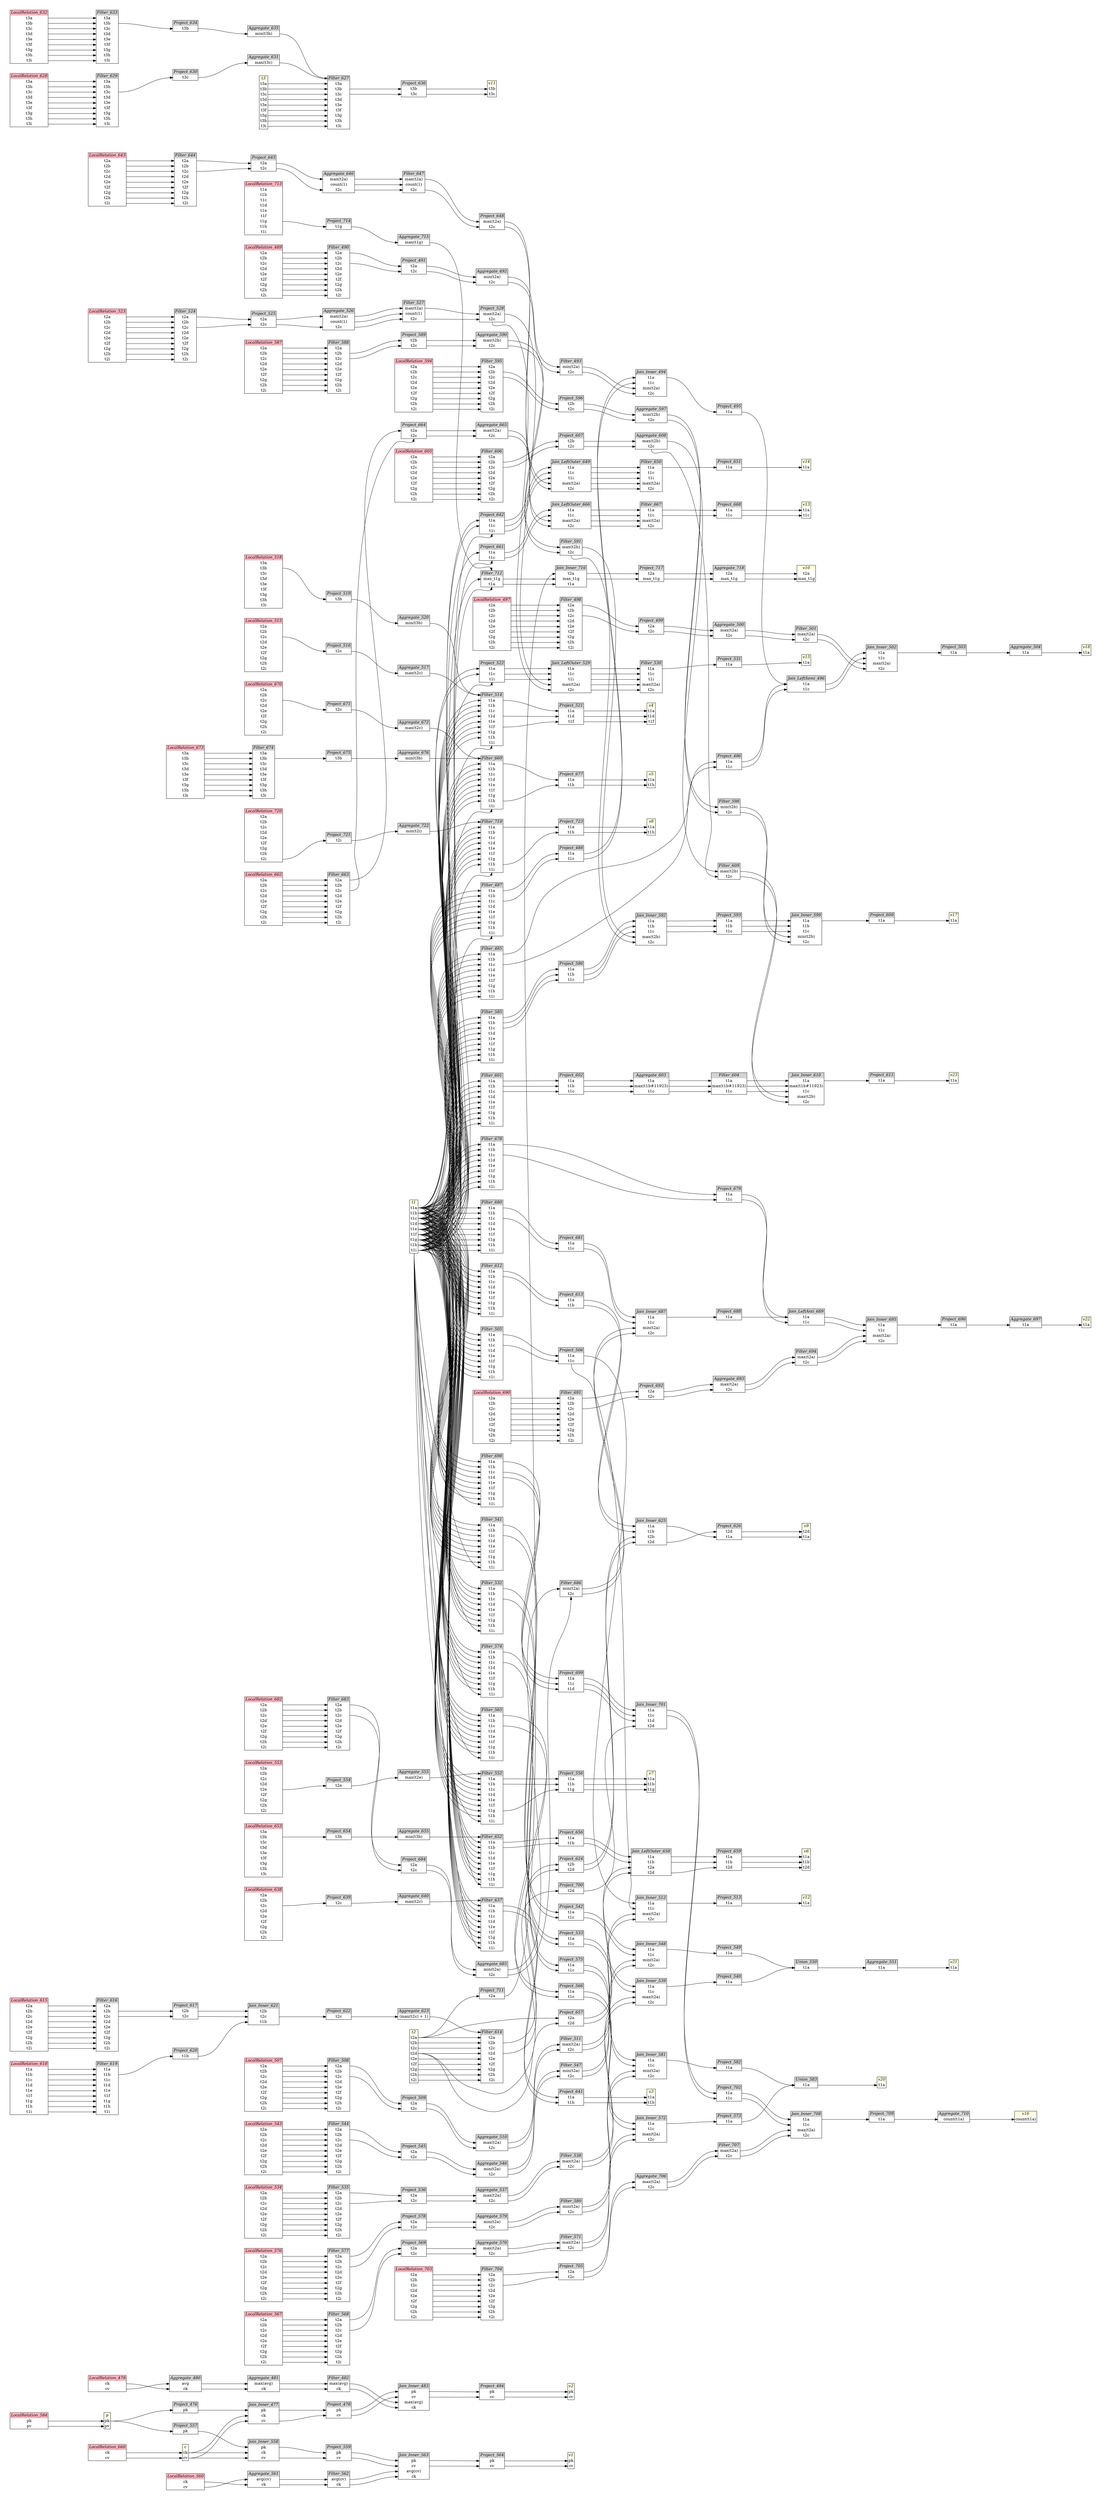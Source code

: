 // Automatically generated by SQLFlowTestSuite


digraph {
  graph [pad="0.5", nodesep="0.5", ranksep="2", fontname="Helvetica"];
  node [shape=plain]
  rankdir=LR;

  
"Aggregate_480" [label=<
<table border="1" cellborder="0" cellspacing="0">
  <tr><td bgcolor="lightgray" port="nodeName"><i>Aggregate_480</i></td></tr>
  <tr><td port="0">avg</td></tr>
<tr><td port="1">ck</td></tr>
</table>>];
         

"Aggregate_481" [label=<
<table border="1" cellborder="0" cellspacing="0">
  <tr><td bgcolor="lightgray" port="nodeName"><i>Aggregate_481</i></td></tr>
  <tr><td port="0">max(avg)</td></tr>
<tr><td port="1">ck</td></tr>
</table>>];
         

"Aggregate_492" [label=<
<table border="1" cellborder="0" cellspacing="0">
  <tr><td bgcolor="lightgray" port="nodeName"><i>Aggregate_492</i></td></tr>
  <tr><td port="0">min(t2a)</td></tr>
<tr><td port="1">t2c</td></tr>
</table>>];
         

"Aggregate_500" [label=<
<table border="1" cellborder="0" cellspacing="0">
  <tr><td bgcolor="lightgray" port="nodeName"><i>Aggregate_500</i></td></tr>
  <tr><td port="0">max(t2a)</td></tr>
<tr><td port="1">t2c</td></tr>
</table>>];
         

"Aggregate_504" [label=<
<table border="1" cellborder="0" cellspacing="0">
  <tr><td bgcolor="lightgray" port="nodeName"><i>Aggregate_504</i></td></tr>
  <tr><td port="0">t1a</td></tr>
</table>>];
         

"Aggregate_510" [label=<
<table border="1" cellborder="0" cellspacing="0">
  <tr><td bgcolor="lightgray" port="nodeName"><i>Aggregate_510</i></td></tr>
  <tr><td port="0">max(t2a)</td></tr>
<tr><td port="1">t2c</td></tr>
</table>>];
         

"Aggregate_517" [label=<
<table border="1" cellborder="0" cellspacing="0">
  <tr><td bgcolor="lightgray" port="nodeName"><i>Aggregate_517</i></td></tr>
  <tr><td port="0">max(t2c)</td></tr>
</table>>];
         

"Aggregate_520" [label=<
<table border="1" cellborder="0" cellspacing="0">
  <tr><td bgcolor="lightgray" port="nodeName"><i>Aggregate_520</i></td></tr>
  <tr><td port="0">min(t3b)</td></tr>
</table>>];
         

"Aggregate_526" [label=<
<table border="1" cellborder="0" cellspacing="0">
  <tr><td bgcolor="lightgray" port="nodeName"><i>Aggregate_526</i></td></tr>
  <tr><td port="0">max(t2a)</td></tr>
<tr><td port="1">count(1)</td></tr>
<tr><td port="2">t2c</td></tr>
</table>>];
         

"Aggregate_537" [label=<
<table border="1" cellborder="0" cellspacing="0">
  <tr><td bgcolor="lightgray" port="nodeName"><i>Aggregate_537</i></td></tr>
  <tr><td port="0">max(t2a)</td></tr>
<tr><td port="1">t2c</td></tr>
</table>>];
         

"Aggregate_546" [label=<
<table border="1" cellborder="0" cellspacing="0">
  <tr><td bgcolor="lightgray" port="nodeName"><i>Aggregate_546</i></td></tr>
  <tr><td port="0">min(t2a)</td></tr>
<tr><td port="1">t2c</td></tr>
</table>>];
         

"Aggregate_551" [label=<
<table border="1" cellborder="0" cellspacing="0">
  <tr><td bgcolor="lightgray" port="nodeName"><i>Aggregate_551</i></td></tr>
  <tr><td port="0">t1a</td></tr>
</table>>];
         

"Aggregate_555" [label=<
<table border="1" cellborder="0" cellspacing="0">
  <tr><td bgcolor="lightgray" port="nodeName"><i>Aggregate_555</i></td></tr>
  <tr><td port="0">max(t2e)</td></tr>
</table>>];
         

"Aggregate_561" [label=<
<table border="1" cellborder="0" cellspacing="0">
  <tr><td bgcolor="lightgray" port="nodeName"><i>Aggregate_561</i></td></tr>
  <tr><td port="0">avg(cv)</td></tr>
<tr><td port="1">ck</td></tr>
</table>>];
         

"Aggregate_570" [label=<
<table border="1" cellborder="0" cellspacing="0">
  <tr><td bgcolor="lightgray" port="nodeName"><i>Aggregate_570</i></td></tr>
  <tr><td port="0">max(t2a)</td></tr>
<tr><td port="1">t2c</td></tr>
</table>>];
         

"Aggregate_579" [label=<
<table border="1" cellborder="0" cellspacing="0">
  <tr><td bgcolor="lightgray" port="nodeName"><i>Aggregate_579</i></td></tr>
  <tr><td port="0">min(t2a)</td></tr>
<tr><td port="1">t2c</td></tr>
</table>>];
         

"Aggregate_590" [label=<
<table border="1" cellborder="0" cellspacing="0">
  <tr><td bgcolor="lightgray" port="nodeName"><i>Aggregate_590</i></td></tr>
  <tr><td port="0">max(t2b)</td></tr>
<tr><td port="1">t2c</td></tr>
</table>>];
         

"Aggregate_597" [label=<
<table border="1" cellborder="0" cellspacing="0">
  <tr><td bgcolor="lightgray" port="nodeName"><i>Aggregate_597</i></td></tr>
  <tr><td port="0">min(t2b)</td></tr>
<tr><td port="1">t2c</td></tr>
</table>>];
         

"Aggregate_603" [label=<
<table border="1" cellborder="0" cellspacing="0">
  <tr><td bgcolor="lightgray" port="nodeName"><i>Aggregate_603</i></td></tr>
  <tr><td port="0">t1a</td></tr>
<tr><td port="1">max(t1b#11923)</td></tr>
<tr><td port="2">t1c</td></tr>
</table>>];
         

"Aggregate_608" [label=<
<table border="1" cellborder="0" cellspacing="0">
  <tr><td bgcolor="lightgray" port="nodeName"><i>Aggregate_608</i></td></tr>
  <tr><td port="0">max(t2b)</td></tr>
<tr><td port="1">t2c</td></tr>
</table>>];
         

"Aggregate_623" [label=<
<table border="1" cellborder="0" cellspacing="0">
  <tr><td bgcolor="lightgray" port="nodeName"><i>Aggregate_623</i></td></tr>
  <tr><td port="0">(max(t2c) + 1)</td></tr>
</table>>];
         

"Aggregate_631" [label=<
<table border="1" cellborder="0" cellspacing="0">
  <tr><td bgcolor="lightgray" port="nodeName"><i>Aggregate_631</i></td></tr>
  <tr><td port="0">max(t3c)</td></tr>
</table>>];
         

"Aggregate_635" [label=<
<table border="1" cellborder="0" cellspacing="0">
  <tr><td bgcolor="lightgray" port="nodeName"><i>Aggregate_635</i></td></tr>
  <tr><td port="0">min(t3b)</td></tr>
</table>>];
         

"Aggregate_640" [label=<
<table border="1" cellborder="0" cellspacing="0">
  <tr><td bgcolor="lightgray" port="nodeName"><i>Aggregate_640</i></td></tr>
  <tr><td port="0">max(t2c)</td></tr>
</table>>];
         

"Aggregate_646" [label=<
<table border="1" cellborder="0" cellspacing="0">
  <tr><td bgcolor="lightgray" port="nodeName"><i>Aggregate_646</i></td></tr>
  <tr><td port="0">max(t2a)</td></tr>
<tr><td port="1">count(1)</td></tr>
<tr><td port="2">t2c</td></tr>
</table>>];
         

"Aggregate_655" [label=<
<table border="1" cellborder="0" cellspacing="0">
  <tr><td bgcolor="lightgray" port="nodeName"><i>Aggregate_655</i></td></tr>
  <tr><td port="0">min(t3b)</td></tr>
</table>>];
         

"Aggregate_665" [label=<
<table border="1" cellborder="0" cellspacing="0">
  <tr><td bgcolor="lightgray" port="nodeName"><i>Aggregate_665</i></td></tr>
  <tr><td port="0">max(t2a)</td></tr>
<tr><td port="1">t2c</td></tr>
</table>>];
         

"Aggregate_672" [label=<
<table border="1" cellborder="0" cellspacing="0">
  <tr><td bgcolor="lightgray" port="nodeName"><i>Aggregate_672</i></td></tr>
  <tr><td port="0">max(t2c)</td></tr>
</table>>];
         

"Aggregate_676" [label=<
<table border="1" cellborder="0" cellspacing="0">
  <tr><td bgcolor="lightgray" port="nodeName"><i>Aggregate_676</i></td></tr>
  <tr><td port="0">min(t3b)</td></tr>
</table>>];
         

"Aggregate_685" [label=<
<table border="1" cellborder="0" cellspacing="0">
  <tr><td bgcolor="lightgray" port="nodeName"><i>Aggregate_685</i></td></tr>
  <tr><td port="0">min(t2a)</td></tr>
<tr><td port="1">t2c</td></tr>
</table>>];
         

"Aggregate_693" [label=<
<table border="1" cellborder="0" cellspacing="0">
  <tr><td bgcolor="lightgray" port="nodeName"><i>Aggregate_693</i></td></tr>
  <tr><td port="0">max(t2a)</td></tr>
<tr><td port="1">t2c</td></tr>
</table>>];
         

"Aggregate_697" [label=<
<table border="1" cellborder="0" cellspacing="0">
  <tr><td bgcolor="lightgray" port="nodeName"><i>Aggregate_697</i></td></tr>
  <tr><td port="0">t1a</td></tr>
</table>>];
         

"Aggregate_706" [label=<
<table border="1" cellborder="0" cellspacing="0">
  <tr><td bgcolor="lightgray" port="nodeName"><i>Aggregate_706</i></td></tr>
  <tr><td port="0">max(t2a)</td></tr>
<tr><td port="1">t2c</td></tr>
</table>>];
         

"Aggregate_710" [label=<
<table border="1" cellborder="0" cellspacing="0">
  <tr><td bgcolor="lightgray" port="nodeName"><i>Aggregate_710</i></td></tr>
  <tr><td port="0">count(t1a)</td></tr>
</table>>];
         

"Aggregate_715" [label=<
<table border="1" cellborder="0" cellspacing="0">
  <tr><td bgcolor="lightgray" port="nodeName"><i>Aggregate_715</i></td></tr>
  <tr><td port="0">max(t1g)</td></tr>
</table>>];
         

"Aggregate_718" [label=<
<table border="1" cellborder="0" cellspacing="0">
  <tr><td bgcolor="lightgray" port="nodeName"><i>Aggregate_718</i></td></tr>
  <tr><td port="0">t2a</td></tr>
<tr><td port="1">max_t1g</td></tr>
</table>>];
         

"Aggregate_722" [label=<
<table border="1" cellborder="0" cellspacing="0">
  <tr><td bgcolor="lightgray" port="nodeName"><i>Aggregate_722</i></td></tr>
  <tr><td port="0">min(t2i)</td></tr>
</table>>];
         

"Filter_482" [label=<
<table border="1" cellborder="0" cellspacing="0">
  <tr><td bgcolor="lightgray" port="nodeName"><i>Filter_482</i></td></tr>
  <tr><td port="0">max(avg)</td></tr>
<tr><td port="1">ck</td></tr>
</table>>];
         

"Filter_485" [label=<
<table border="1" cellborder="0" cellspacing="0">
  <tr><td bgcolor="lightgray" port="nodeName"><i>Filter_485</i></td></tr>
  <tr><td port="0">t1a</td></tr>
<tr><td port="1">t1b</td></tr>
<tr><td port="2">t1c</td></tr>
<tr><td port="3">t1d</td></tr>
<tr><td port="4">t1e</td></tr>
<tr><td port="5">t1f</td></tr>
<tr><td port="6">t1g</td></tr>
<tr><td port="7">t1h</td></tr>
<tr><td port="8">t1i</td></tr>
</table>>];
         

"Filter_487" [label=<
<table border="1" cellborder="0" cellspacing="0">
  <tr><td bgcolor="lightgray" port="nodeName"><i>Filter_487</i></td></tr>
  <tr><td port="0">t1a</td></tr>
<tr><td port="1">t1b</td></tr>
<tr><td port="2">t1c</td></tr>
<tr><td port="3">t1d</td></tr>
<tr><td port="4">t1e</td></tr>
<tr><td port="5">t1f</td></tr>
<tr><td port="6">t1g</td></tr>
<tr><td port="7">t1h</td></tr>
<tr><td port="8">t1i</td></tr>
</table>>];
         

"Filter_490" [label=<
<table border="1" cellborder="0" cellspacing="0">
  <tr><td bgcolor="lightgray" port="nodeName"><i>Filter_490</i></td></tr>
  <tr><td port="0">t2a</td></tr>
<tr><td port="1">t2b</td></tr>
<tr><td port="2">t2c</td></tr>
<tr><td port="3">t2d</td></tr>
<tr><td port="4">t2e</td></tr>
<tr><td port="5">t2f</td></tr>
<tr><td port="6">t2g</td></tr>
<tr><td port="7">t2h</td></tr>
<tr><td port="8">t2i</td></tr>
</table>>];
         

"Filter_493" [label=<
<table border="1" cellborder="0" cellspacing="0">
  <tr><td bgcolor="lightgray" port="nodeName"><i>Filter_493</i></td></tr>
  <tr><td port="0">min(t2a)</td></tr>
<tr><td port="1">t2c</td></tr>
</table>>];
         

"Filter_498" [label=<
<table border="1" cellborder="0" cellspacing="0">
  <tr><td bgcolor="lightgray" port="nodeName"><i>Filter_498</i></td></tr>
  <tr><td port="0">t2a</td></tr>
<tr><td port="1">t2b</td></tr>
<tr><td port="2">t2c</td></tr>
<tr><td port="3">t2d</td></tr>
<tr><td port="4">t2e</td></tr>
<tr><td port="5">t2f</td></tr>
<tr><td port="6">t2g</td></tr>
<tr><td port="7">t2h</td></tr>
<tr><td port="8">t2i</td></tr>
</table>>];
         

"Filter_501" [label=<
<table border="1" cellborder="0" cellspacing="0">
  <tr><td bgcolor="lightgray" port="nodeName"><i>Filter_501</i></td></tr>
  <tr><td port="0">max(t2a)</td></tr>
<tr><td port="1">t2c</td></tr>
</table>>];
         

"Filter_505" [label=<
<table border="1" cellborder="0" cellspacing="0">
  <tr><td bgcolor="lightgray" port="nodeName"><i>Filter_505</i></td></tr>
  <tr><td port="0">t1a</td></tr>
<tr><td port="1">t1b</td></tr>
<tr><td port="2">t1c</td></tr>
<tr><td port="3">t1d</td></tr>
<tr><td port="4">t1e</td></tr>
<tr><td port="5">t1f</td></tr>
<tr><td port="6">t1g</td></tr>
<tr><td port="7">t1h</td></tr>
<tr><td port="8">t1i</td></tr>
</table>>];
         

"Filter_508" [label=<
<table border="1" cellborder="0" cellspacing="0">
  <tr><td bgcolor="lightgray" port="nodeName"><i>Filter_508</i></td></tr>
  <tr><td port="0">t2a</td></tr>
<tr><td port="1">t2b</td></tr>
<tr><td port="2">t2c</td></tr>
<tr><td port="3">t2d</td></tr>
<tr><td port="4">t2e</td></tr>
<tr><td port="5">t2f</td></tr>
<tr><td port="6">t2g</td></tr>
<tr><td port="7">t2h</td></tr>
<tr><td port="8">t2i</td></tr>
</table>>];
         

"Filter_511" [label=<
<table border="1" cellborder="0" cellspacing="0">
  <tr><td bgcolor="lightgray" port="nodeName"><i>Filter_511</i></td></tr>
  <tr><td port="0">max(t2a)</td></tr>
<tr><td port="1">t2c</td></tr>
</table>>];
         

"Filter_514" [label=<
<table border="1" cellborder="0" cellspacing="0">
  <tr><td bgcolor="lightgray" port="nodeName"><i>Filter_514</i></td></tr>
  <tr><td port="0">t1a</td></tr>
<tr><td port="1">t1b</td></tr>
<tr><td port="2">t1c</td></tr>
<tr><td port="3">t1d</td></tr>
<tr><td port="4">t1e</td></tr>
<tr><td port="5">t1f</td></tr>
<tr><td port="6">t1g</td></tr>
<tr><td port="7">t1h</td></tr>
<tr><td port="8">t1i</td></tr>
</table>>];
         

"Filter_524" [label=<
<table border="1" cellborder="0" cellspacing="0">
  <tr><td bgcolor="lightgray" port="nodeName"><i>Filter_524</i></td></tr>
  <tr><td port="0">t2a</td></tr>
<tr><td port="1">t2b</td></tr>
<tr><td port="2">t2c</td></tr>
<tr><td port="3">t2d</td></tr>
<tr><td port="4">t2e</td></tr>
<tr><td port="5">t2f</td></tr>
<tr><td port="6">t2g</td></tr>
<tr><td port="7">t2h</td></tr>
<tr><td port="8">t2i</td></tr>
</table>>];
         

"Filter_527" [label=<
<table border="1" cellborder="0" cellspacing="0">
  <tr><td bgcolor="lightgray" port="nodeName"><i>Filter_527</i></td></tr>
  <tr><td port="0">max(t2a)</td></tr>
<tr><td port="1">count(1)</td></tr>
<tr><td port="2">t2c</td></tr>
</table>>];
         

"Filter_530" [label=<
<table border="1" cellborder="0" cellspacing="0">
  <tr><td bgcolor="lightgray" port="nodeName"><i>Filter_530</i></td></tr>
  <tr><td port="0">t1a</td></tr>
<tr><td port="1">t1c</td></tr>
<tr><td port="2">t1i</td></tr>
<tr><td port="3">max(t2a)</td></tr>
<tr><td port="4">t2c</td></tr>
</table>>];
         

"Filter_532" [label=<
<table border="1" cellborder="0" cellspacing="0">
  <tr><td bgcolor="lightgray" port="nodeName"><i>Filter_532</i></td></tr>
  <tr><td port="0">t1a</td></tr>
<tr><td port="1">t1b</td></tr>
<tr><td port="2">t1c</td></tr>
<tr><td port="3">t1d</td></tr>
<tr><td port="4">t1e</td></tr>
<tr><td port="5">t1f</td></tr>
<tr><td port="6">t1g</td></tr>
<tr><td port="7">t1h</td></tr>
<tr><td port="8">t1i</td></tr>
</table>>];
         

"Filter_535" [label=<
<table border="1" cellborder="0" cellspacing="0">
  <tr><td bgcolor="lightgray" port="nodeName"><i>Filter_535</i></td></tr>
  <tr><td port="0">t2a</td></tr>
<tr><td port="1">t2b</td></tr>
<tr><td port="2">t2c</td></tr>
<tr><td port="3">t2d</td></tr>
<tr><td port="4">t2e</td></tr>
<tr><td port="5">t2f</td></tr>
<tr><td port="6">t2g</td></tr>
<tr><td port="7">t2h</td></tr>
<tr><td port="8">t2i</td></tr>
</table>>];
         

"Filter_538" [label=<
<table border="1" cellborder="0" cellspacing="0">
  <tr><td bgcolor="lightgray" port="nodeName"><i>Filter_538</i></td></tr>
  <tr><td port="0">max(t2a)</td></tr>
<tr><td port="1">t2c</td></tr>
</table>>];
         

"Filter_541" [label=<
<table border="1" cellborder="0" cellspacing="0">
  <tr><td bgcolor="lightgray" port="nodeName"><i>Filter_541</i></td></tr>
  <tr><td port="0">t1a</td></tr>
<tr><td port="1">t1b</td></tr>
<tr><td port="2">t1c</td></tr>
<tr><td port="3">t1d</td></tr>
<tr><td port="4">t1e</td></tr>
<tr><td port="5">t1f</td></tr>
<tr><td port="6">t1g</td></tr>
<tr><td port="7">t1h</td></tr>
<tr><td port="8">t1i</td></tr>
</table>>];
         

"Filter_544" [label=<
<table border="1" cellborder="0" cellspacing="0">
  <tr><td bgcolor="lightgray" port="nodeName"><i>Filter_544</i></td></tr>
  <tr><td port="0">t2a</td></tr>
<tr><td port="1">t2b</td></tr>
<tr><td port="2">t2c</td></tr>
<tr><td port="3">t2d</td></tr>
<tr><td port="4">t2e</td></tr>
<tr><td port="5">t2f</td></tr>
<tr><td port="6">t2g</td></tr>
<tr><td port="7">t2h</td></tr>
<tr><td port="8">t2i</td></tr>
</table>>];
         

"Filter_547" [label=<
<table border="1" cellborder="0" cellspacing="0">
  <tr><td bgcolor="lightgray" port="nodeName"><i>Filter_547</i></td></tr>
  <tr><td port="0">min(t2a)</td></tr>
<tr><td port="1">t2c</td></tr>
</table>>];
         

"Filter_552" [label=<
<table border="1" cellborder="0" cellspacing="0">
  <tr><td bgcolor="lightgray" port="nodeName"><i>Filter_552</i></td></tr>
  <tr><td port="0">t1a</td></tr>
<tr><td port="1">t1b</td></tr>
<tr><td port="2">t1c</td></tr>
<tr><td port="3">t1d</td></tr>
<tr><td port="4">t1e</td></tr>
<tr><td port="5">t1f</td></tr>
<tr><td port="6">t1g</td></tr>
<tr><td port="7">t1h</td></tr>
<tr><td port="8">t1i</td></tr>
</table>>];
         

"Filter_562" [label=<
<table border="1" cellborder="0" cellspacing="0">
  <tr><td bgcolor="lightgray" port="nodeName"><i>Filter_562</i></td></tr>
  <tr><td port="0">avg(cv)</td></tr>
<tr><td port="1">ck</td></tr>
</table>>];
         

"Filter_565" [label=<
<table border="1" cellborder="0" cellspacing="0">
  <tr><td bgcolor="lightgray" port="nodeName"><i>Filter_565</i></td></tr>
  <tr><td port="0">t1a</td></tr>
<tr><td port="1">t1b</td></tr>
<tr><td port="2">t1c</td></tr>
<tr><td port="3">t1d</td></tr>
<tr><td port="4">t1e</td></tr>
<tr><td port="5">t1f</td></tr>
<tr><td port="6">t1g</td></tr>
<tr><td port="7">t1h</td></tr>
<tr><td port="8">t1i</td></tr>
</table>>];
         

"Filter_568" [label=<
<table border="1" cellborder="0" cellspacing="0">
  <tr><td bgcolor="lightgray" port="nodeName"><i>Filter_568</i></td></tr>
  <tr><td port="0">t2a</td></tr>
<tr><td port="1">t2b</td></tr>
<tr><td port="2">t2c</td></tr>
<tr><td port="3">t2d</td></tr>
<tr><td port="4">t2e</td></tr>
<tr><td port="5">t2f</td></tr>
<tr><td port="6">t2g</td></tr>
<tr><td port="7">t2h</td></tr>
<tr><td port="8">t2i</td></tr>
</table>>];
         

"Filter_571" [label=<
<table border="1" cellborder="0" cellspacing="0">
  <tr><td bgcolor="lightgray" port="nodeName"><i>Filter_571</i></td></tr>
  <tr><td port="0">max(t2a)</td></tr>
<tr><td port="1">t2c</td></tr>
</table>>];
         

"Filter_574" [label=<
<table border="1" cellborder="0" cellspacing="0">
  <tr><td bgcolor="lightgray" port="nodeName"><i>Filter_574</i></td></tr>
  <tr><td port="0">t1a</td></tr>
<tr><td port="1">t1b</td></tr>
<tr><td port="2">t1c</td></tr>
<tr><td port="3">t1d</td></tr>
<tr><td port="4">t1e</td></tr>
<tr><td port="5">t1f</td></tr>
<tr><td port="6">t1g</td></tr>
<tr><td port="7">t1h</td></tr>
<tr><td port="8">t1i</td></tr>
</table>>];
         

"Filter_577" [label=<
<table border="1" cellborder="0" cellspacing="0">
  <tr><td bgcolor="lightgray" port="nodeName"><i>Filter_577</i></td></tr>
  <tr><td port="0">t2a</td></tr>
<tr><td port="1">t2b</td></tr>
<tr><td port="2">t2c</td></tr>
<tr><td port="3">t2d</td></tr>
<tr><td port="4">t2e</td></tr>
<tr><td port="5">t2f</td></tr>
<tr><td port="6">t2g</td></tr>
<tr><td port="7">t2h</td></tr>
<tr><td port="8">t2i</td></tr>
</table>>];
         

"Filter_580" [label=<
<table border="1" cellborder="0" cellspacing="0">
  <tr><td bgcolor="lightgray" port="nodeName"><i>Filter_580</i></td></tr>
  <tr><td port="0">min(t2a)</td></tr>
<tr><td port="1">t2c</td></tr>
</table>>];
         

"Filter_585" [label=<
<table border="1" cellborder="0" cellspacing="0">
  <tr><td bgcolor="lightgray" port="nodeName"><i>Filter_585</i></td></tr>
  <tr><td port="0">t1a</td></tr>
<tr><td port="1">t1b</td></tr>
<tr><td port="2">t1c</td></tr>
<tr><td port="3">t1d</td></tr>
<tr><td port="4">t1e</td></tr>
<tr><td port="5">t1f</td></tr>
<tr><td port="6">t1g</td></tr>
<tr><td port="7">t1h</td></tr>
<tr><td port="8">t1i</td></tr>
</table>>];
         

"Filter_588" [label=<
<table border="1" cellborder="0" cellspacing="0">
  <tr><td bgcolor="lightgray" port="nodeName"><i>Filter_588</i></td></tr>
  <tr><td port="0">t2a</td></tr>
<tr><td port="1">t2b</td></tr>
<tr><td port="2">t2c</td></tr>
<tr><td port="3">t2d</td></tr>
<tr><td port="4">t2e</td></tr>
<tr><td port="5">t2f</td></tr>
<tr><td port="6">t2g</td></tr>
<tr><td port="7">t2h</td></tr>
<tr><td port="8">t2i</td></tr>
</table>>];
         

"Filter_591" [label=<
<table border="1" cellborder="0" cellspacing="0">
  <tr><td bgcolor="lightgray" port="nodeName"><i>Filter_591</i></td></tr>
  <tr><td port="0">max(t2b)</td></tr>
<tr><td port="1">t2c</td></tr>
</table>>];
         

"Filter_595" [label=<
<table border="1" cellborder="0" cellspacing="0">
  <tr><td bgcolor="lightgray" port="nodeName"><i>Filter_595</i></td></tr>
  <tr><td port="0">t2a</td></tr>
<tr><td port="1">t2b</td></tr>
<tr><td port="2">t2c</td></tr>
<tr><td port="3">t2d</td></tr>
<tr><td port="4">t2e</td></tr>
<tr><td port="5">t2f</td></tr>
<tr><td port="6">t2g</td></tr>
<tr><td port="7">t2h</td></tr>
<tr><td port="8">t2i</td></tr>
</table>>];
         

"Filter_598" [label=<
<table border="1" cellborder="0" cellspacing="0">
  <tr><td bgcolor="lightgray" port="nodeName"><i>Filter_598</i></td></tr>
  <tr><td port="0">min(t2b)</td></tr>
<tr><td port="1">t2c</td></tr>
</table>>];
         

"Filter_601" [label=<
<table border="1" cellborder="0" cellspacing="0">
  <tr><td bgcolor="lightgray" port="nodeName"><i>Filter_601</i></td></tr>
  <tr><td port="0">t1a</td></tr>
<tr><td port="1">t1b</td></tr>
<tr><td port="2">t1c</td></tr>
<tr><td port="3">t1d</td></tr>
<tr><td port="4">t1e</td></tr>
<tr><td port="5">t1f</td></tr>
<tr><td port="6">t1g</td></tr>
<tr><td port="7">t1h</td></tr>
<tr><td port="8">t1i</td></tr>
</table>>];
         

"Filter_604" [label=<
<table border="1" cellborder="0" cellspacing="0">
  <tr><td bgcolor="lightgray" port="nodeName"><i>Filter_604</i></td></tr>
  <tr><td port="0">t1a</td></tr>
<tr><td port="1">max(t1b#11923)</td></tr>
<tr><td port="2">t1c</td></tr>
</table>>];
         

"Filter_606" [label=<
<table border="1" cellborder="0" cellspacing="0">
  <tr><td bgcolor="lightgray" port="nodeName"><i>Filter_606</i></td></tr>
  <tr><td port="0">t2a</td></tr>
<tr><td port="1">t2b</td></tr>
<tr><td port="2">t2c</td></tr>
<tr><td port="3">t2d</td></tr>
<tr><td port="4">t2e</td></tr>
<tr><td port="5">t2f</td></tr>
<tr><td port="6">t2g</td></tr>
<tr><td port="7">t2h</td></tr>
<tr><td port="8">t2i</td></tr>
</table>>];
         

"Filter_609" [label=<
<table border="1" cellborder="0" cellspacing="0">
  <tr><td bgcolor="lightgray" port="nodeName"><i>Filter_609</i></td></tr>
  <tr><td port="0">max(t2b)</td></tr>
<tr><td port="1">t2c</td></tr>
</table>>];
         

"Filter_612" [label=<
<table border="1" cellborder="0" cellspacing="0">
  <tr><td bgcolor="lightgray" port="nodeName"><i>Filter_612</i></td></tr>
  <tr><td port="0">t1a</td></tr>
<tr><td port="1">t1b</td></tr>
<tr><td port="2">t1c</td></tr>
<tr><td port="3">t1d</td></tr>
<tr><td port="4">t1e</td></tr>
<tr><td port="5">t1f</td></tr>
<tr><td port="6">t1g</td></tr>
<tr><td port="7">t1h</td></tr>
<tr><td port="8">t1i</td></tr>
</table>>];
         

"Filter_614" [label=<
<table border="1" cellborder="0" cellspacing="0">
  <tr><td bgcolor="lightgray" port="nodeName"><i>Filter_614</i></td></tr>
  <tr><td port="0">t2a</td></tr>
<tr><td port="1">t2b</td></tr>
<tr><td port="2">t2c</td></tr>
<tr><td port="3">t2d</td></tr>
<tr><td port="4">t2e</td></tr>
<tr><td port="5">t2f</td></tr>
<tr><td port="6">t2g</td></tr>
<tr><td port="7">t2h</td></tr>
<tr><td port="8">t2i</td></tr>
</table>>];
         

"Filter_616" [label=<
<table border="1" cellborder="0" cellspacing="0">
  <tr><td bgcolor="lightgray" port="nodeName"><i>Filter_616</i></td></tr>
  <tr><td port="0">t2a</td></tr>
<tr><td port="1">t2b</td></tr>
<tr><td port="2">t2c</td></tr>
<tr><td port="3">t2d</td></tr>
<tr><td port="4">t2e</td></tr>
<tr><td port="5">t2f</td></tr>
<tr><td port="6">t2g</td></tr>
<tr><td port="7">t2h</td></tr>
<tr><td port="8">t2i</td></tr>
</table>>];
         

"Filter_619" [label=<
<table border="1" cellborder="0" cellspacing="0">
  <tr><td bgcolor="lightgray" port="nodeName"><i>Filter_619</i></td></tr>
  <tr><td port="0">t1a</td></tr>
<tr><td port="1">t1b</td></tr>
<tr><td port="2">t1c</td></tr>
<tr><td port="3">t1d</td></tr>
<tr><td port="4">t1e</td></tr>
<tr><td port="5">t1f</td></tr>
<tr><td port="6">t1g</td></tr>
<tr><td port="7">t1h</td></tr>
<tr><td port="8">t1i</td></tr>
</table>>];
         

"Filter_627" [label=<
<table border="1" cellborder="0" cellspacing="0">
  <tr><td bgcolor="lightgray" port="nodeName"><i>Filter_627</i></td></tr>
  <tr><td port="0">t3a</td></tr>
<tr><td port="1">t3b</td></tr>
<tr><td port="2">t3c</td></tr>
<tr><td port="3">t3d</td></tr>
<tr><td port="4">t3e</td></tr>
<tr><td port="5">t3f</td></tr>
<tr><td port="6">t3g</td></tr>
<tr><td port="7">t3h</td></tr>
<tr><td port="8">t3i</td></tr>
</table>>];
         

"Filter_629" [label=<
<table border="1" cellborder="0" cellspacing="0">
  <tr><td bgcolor="lightgray" port="nodeName"><i>Filter_629</i></td></tr>
  <tr><td port="0">t3a</td></tr>
<tr><td port="1">t3b</td></tr>
<tr><td port="2">t3c</td></tr>
<tr><td port="3">t3d</td></tr>
<tr><td port="4">t3e</td></tr>
<tr><td port="5">t3f</td></tr>
<tr><td port="6">t3g</td></tr>
<tr><td port="7">t3h</td></tr>
<tr><td port="8">t3i</td></tr>
</table>>];
         

"Filter_633" [label=<
<table border="1" cellborder="0" cellspacing="0">
  <tr><td bgcolor="lightgray" port="nodeName"><i>Filter_633</i></td></tr>
  <tr><td port="0">t3a</td></tr>
<tr><td port="1">t3b</td></tr>
<tr><td port="2">t3c</td></tr>
<tr><td port="3">t3d</td></tr>
<tr><td port="4">t3e</td></tr>
<tr><td port="5">t3f</td></tr>
<tr><td port="6">t3g</td></tr>
<tr><td port="7">t3h</td></tr>
<tr><td port="8">t3i</td></tr>
</table>>];
         

"Filter_637" [label=<
<table border="1" cellborder="0" cellspacing="0">
  <tr><td bgcolor="lightgray" port="nodeName"><i>Filter_637</i></td></tr>
  <tr><td port="0">t1a</td></tr>
<tr><td port="1">t1b</td></tr>
<tr><td port="2">t1c</td></tr>
<tr><td port="3">t1d</td></tr>
<tr><td port="4">t1e</td></tr>
<tr><td port="5">t1f</td></tr>
<tr><td port="6">t1g</td></tr>
<tr><td port="7">t1h</td></tr>
<tr><td port="8">t1i</td></tr>
</table>>];
         

"Filter_644" [label=<
<table border="1" cellborder="0" cellspacing="0">
  <tr><td bgcolor="lightgray" port="nodeName"><i>Filter_644</i></td></tr>
  <tr><td port="0">t2a</td></tr>
<tr><td port="1">t2b</td></tr>
<tr><td port="2">t2c</td></tr>
<tr><td port="3">t2d</td></tr>
<tr><td port="4">t2e</td></tr>
<tr><td port="5">t2f</td></tr>
<tr><td port="6">t2g</td></tr>
<tr><td port="7">t2h</td></tr>
<tr><td port="8">t2i</td></tr>
</table>>];
         

"Filter_647" [label=<
<table border="1" cellborder="0" cellspacing="0">
  <tr><td bgcolor="lightgray" port="nodeName"><i>Filter_647</i></td></tr>
  <tr><td port="0">max(t2a)</td></tr>
<tr><td port="1">count(1)</td></tr>
<tr><td port="2">t2c</td></tr>
</table>>];
         

"Filter_650" [label=<
<table border="1" cellborder="0" cellspacing="0">
  <tr><td bgcolor="lightgray" port="nodeName"><i>Filter_650</i></td></tr>
  <tr><td port="0">t1a</td></tr>
<tr><td port="1">t1c</td></tr>
<tr><td port="2">t1i</td></tr>
<tr><td port="3">max(t2a)</td></tr>
<tr><td port="4">t2c</td></tr>
</table>>];
         

"Filter_652" [label=<
<table border="1" cellborder="0" cellspacing="0">
  <tr><td bgcolor="lightgray" port="nodeName"><i>Filter_652</i></td></tr>
  <tr><td port="0">t1a</td></tr>
<tr><td port="1">t1b</td></tr>
<tr><td port="2">t1c</td></tr>
<tr><td port="3">t1d</td></tr>
<tr><td port="4">t1e</td></tr>
<tr><td port="5">t1f</td></tr>
<tr><td port="6">t1g</td></tr>
<tr><td port="7">t1h</td></tr>
<tr><td port="8">t1i</td></tr>
</table>>];
         

"Filter_663" [label=<
<table border="1" cellborder="0" cellspacing="0">
  <tr><td bgcolor="lightgray" port="nodeName"><i>Filter_663</i></td></tr>
  <tr><td port="0">t2a</td></tr>
<tr><td port="1">t2b</td></tr>
<tr><td port="2">t2c</td></tr>
<tr><td port="3">t2d</td></tr>
<tr><td port="4">t2e</td></tr>
<tr><td port="5">t2f</td></tr>
<tr><td port="6">t2g</td></tr>
<tr><td port="7">t2h</td></tr>
<tr><td port="8">t2i</td></tr>
</table>>];
         

"Filter_667" [label=<
<table border="1" cellborder="0" cellspacing="0">
  <tr><td bgcolor="lightgray" port="nodeName"><i>Filter_667</i></td></tr>
  <tr><td port="0">t1a</td></tr>
<tr><td port="1">t1c</td></tr>
<tr><td port="2">max(t2a)</td></tr>
<tr><td port="3">t2c</td></tr>
</table>>];
         

"Filter_669" [label=<
<table border="1" cellborder="0" cellspacing="0">
  <tr><td bgcolor="lightgray" port="nodeName"><i>Filter_669</i></td></tr>
  <tr><td port="0">t1a</td></tr>
<tr><td port="1">t1b</td></tr>
<tr><td port="2">t1c</td></tr>
<tr><td port="3">t1d</td></tr>
<tr><td port="4">t1e</td></tr>
<tr><td port="5">t1f</td></tr>
<tr><td port="6">t1g</td></tr>
<tr><td port="7">t1h</td></tr>
<tr><td port="8">t1i</td></tr>
</table>>];
         

"Filter_674" [label=<
<table border="1" cellborder="0" cellspacing="0">
  <tr><td bgcolor="lightgray" port="nodeName"><i>Filter_674</i></td></tr>
  <tr><td port="0">t3a</td></tr>
<tr><td port="1">t3b</td></tr>
<tr><td port="2">t3c</td></tr>
<tr><td port="3">t3d</td></tr>
<tr><td port="4">t3e</td></tr>
<tr><td port="5">t3f</td></tr>
<tr><td port="6">t3g</td></tr>
<tr><td port="7">t3h</td></tr>
<tr><td port="8">t3i</td></tr>
</table>>];
         

"Filter_678" [label=<
<table border="1" cellborder="0" cellspacing="0">
  <tr><td bgcolor="lightgray" port="nodeName"><i>Filter_678</i></td></tr>
  <tr><td port="0">t1a</td></tr>
<tr><td port="1">t1b</td></tr>
<tr><td port="2">t1c</td></tr>
<tr><td port="3">t1d</td></tr>
<tr><td port="4">t1e</td></tr>
<tr><td port="5">t1f</td></tr>
<tr><td port="6">t1g</td></tr>
<tr><td port="7">t1h</td></tr>
<tr><td port="8">t1i</td></tr>
</table>>];
         

"Filter_680" [label=<
<table border="1" cellborder="0" cellspacing="0">
  <tr><td bgcolor="lightgray" port="nodeName"><i>Filter_680</i></td></tr>
  <tr><td port="0">t1a</td></tr>
<tr><td port="1">t1b</td></tr>
<tr><td port="2">t1c</td></tr>
<tr><td port="3">t1d</td></tr>
<tr><td port="4">t1e</td></tr>
<tr><td port="5">t1f</td></tr>
<tr><td port="6">t1g</td></tr>
<tr><td port="7">t1h</td></tr>
<tr><td port="8">t1i</td></tr>
</table>>];
         

"Filter_683" [label=<
<table border="1" cellborder="0" cellspacing="0">
  <tr><td bgcolor="lightgray" port="nodeName"><i>Filter_683</i></td></tr>
  <tr><td port="0">t2a</td></tr>
<tr><td port="1">t2b</td></tr>
<tr><td port="2">t2c</td></tr>
<tr><td port="3">t2d</td></tr>
<tr><td port="4">t2e</td></tr>
<tr><td port="5">t2f</td></tr>
<tr><td port="6">t2g</td></tr>
<tr><td port="7">t2h</td></tr>
<tr><td port="8">t2i</td></tr>
</table>>];
         

"Filter_686" [label=<
<table border="1" cellborder="0" cellspacing="0">
  <tr><td bgcolor="lightgray" port="nodeName"><i>Filter_686</i></td></tr>
  <tr><td port="0">min(t2a)</td></tr>
<tr><td port="1">t2c</td></tr>
</table>>];
         

"Filter_691" [label=<
<table border="1" cellborder="0" cellspacing="0">
  <tr><td bgcolor="lightgray" port="nodeName"><i>Filter_691</i></td></tr>
  <tr><td port="0">t2a</td></tr>
<tr><td port="1">t2b</td></tr>
<tr><td port="2">t2c</td></tr>
<tr><td port="3">t2d</td></tr>
<tr><td port="4">t2e</td></tr>
<tr><td port="5">t2f</td></tr>
<tr><td port="6">t2g</td></tr>
<tr><td port="7">t2h</td></tr>
<tr><td port="8">t2i</td></tr>
</table>>];
         

"Filter_694" [label=<
<table border="1" cellborder="0" cellspacing="0">
  <tr><td bgcolor="lightgray" port="nodeName"><i>Filter_694</i></td></tr>
  <tr><td port="0">max(t2a)</td></tr>
<tr><td port="1">t2c</td></tr>
</table>>];
         

"Filter_698" [label=<
<table border="1" cellborder="0" cellspacing="0">
  <tr><td bgcolor="lightgray" port="nodeName"><i>Filter_698</i></td></tr>
  <tr><td port="0">t1a</td></tr>
<tr><td port="1">t1b</td></tr>
<tr><td port="2">t1c</td></tr>
<tr><td port="3">t1d</td></tr>
<tr><td port="4">t1e</td></tr>
<tr><td port="5">t1f</td></tr>
<tr><td port="6">t1g</td></tr>
<tr><td port="7">t1h</td></tr>
<tr><td port="8">t1i</td></tr>
</table>>];
         

"Filter_704" [label=<
<table border="1" cellborder="0" cellspacing="0">
  <tr><td bgcolor="lightgray" port="nodeName"><i>Filter_704</i></td></tr>
  <tr><td port="0">t2a</td></tr>
<tr><td port="1">t2b</td></tr>
<tr><td port="2">t2c</td></tr>
<tr><td port="3">t2d</td></tr>
<tr><td port="4">t2e</td></tr>
<tr><td port="5">t2f</td></tr>
<tr><td port="6">t2g</td></tr>
<tr><td port="7">t2h</td></tr>
<tr><td port="8">t2i</td></tr>
</table>>];
         

"Filter_707" [label=<
<table border="1" cellborder="0" cellspacing="0">
  <tr><td bgcolor="lightgray" port="nodeName"><i>Filter_707</i></td></tr>
  <tr><td port="0">max(t2a)</td></tr>
<tr><td port="1">t2c</td></tr>
</table>>];
         

"Filter_712" [label=<
<table border="1" cellborder="0" cellspacing="0">
  <tr><td bgcolor="lightgray" port="nodeName"><i>Filter_712</i></td></tr>
  <tr><td port="0">max_t1g</td></tr>
<tr><td port="1">t1a</td></tr>
</table>>];
         

"Filter_719" [label=<
<table border="1" cellborder="0" cellspacing="0">
  <tr><td bgcolor="lightgray" port="nodeName"><i>Filter_719</i></td></tr>
  <tr><td port="0">t1a</td></tr>
<tr><td port="1">t1b</td></tr>
<tr><td port="2">t1c</td></tr>
<tr><td port="3">t1d</td></tr>
<tr><td port="4">t1e</td></tr>
<tr><td port="5">t1f</td></tr>
<tr><td port="6">t1g</td></tr>
<tr><td port="7">t1h</td></tr>
<tr><td port="8">t1i</td></tr>
</table>>];
         

"Join_Inner_477" [label=<
<table border="1" cellborder="0" cellspacing="0">
  <tr><td bgcolor="lightgray" port="nodeName"><i>Join_Inner_477</i></td></tr>
  <tr><td port="0">pk</td></tr>
<tr><td port="1">ck</td></tr>
<tr><td port="2">cv</td></tr>
</table>>];
         

"Join_Inner_483" [label=<
<table border="1" cellborder="0" cellspacing="0">
  <tr><td bgcolor="lightgray" port="nodeName"><i>Join_Inner_483</i></td></tr>
  <tr><td port="0">pk</td></tr>
<tr><td port="1">cv</td></tr>
<tr><td port="2">max(avg)</td></tr>
<tr><td port="3">ck</td></tr>
</table>>];
         

"Join_Inner_494" [label=<
<table border="1" cellborder="0" cellspacing="0">
  <tr><td bgcolor="lightgray" port="nodeName"><i>Join_Inner_494</i></td></tr>
  <tr><td port="0">t1a</td></tr>
<tr><td port="1">t1c</td></tr>
<tr><td port="2">min(t2a)</td></tr>
<tr><td port="3">t2c</td></tr>
</table>>];
         

"Join_Inner_502" [label=<
<table border="1" cellborder="0" cellspacing="0">
  <tr><td bgcolor="lightgray" port="nodeName"><i>Join_Inner_502</i></td></tr>
  <tr><td port="0">t1a</td></tr>
<tr><td port="1">t1c</td></tr>
<tr><td port="2">max(t2a)</td></tr>
<tr><td port="3">t2c</td></tr>
</table>>];
         

"Join_Inner_512" [label=<
<table border="1" cellborder="0" cellspacing="0">
  <tr><td bgcolor="lightgray" port="nodeName"><i>Join_Inner_512</i></td></tr>
  <tr><td port="0">t1a</td></tr>
<tr><td port="1">t1c</td></tr>
<tr><td port="2">max(t2a)</td></tr>
<tr><td port="3">t2c</td></tr>
</table>>];
         

"Join_Inner_539" [label=<
<table border="1" cellborder="0" cellspacing="0">
  <tr><td bgcolor="lightgray" port="nodeName"><i>Join_Inner_539</i></td></tr>
  <tr><td port="0">t1a</td></tr>
<tr><td port="1">t1c</td></tr>
<tr><td port="2">max(t2a)</td></tr>
<tr><td port="3">t2c</td></tr>
</table>>];
         

"Join_Inner_548" [label=<
<table border="1" cellborder="0" cellspacing="0">
  <tr><td bgcolor="lightgray" port="nodeName"><i>Join_Inner_548</i></td></tr>
  <tr><td port="0">t1a</td></tr>
<tr><td port="1">t1c</td></tr>
<tr><td port="2">min(t2a)</td></tr>
<tr><td port="3">t2c</td></tr>
</table>>];
         

"Join_Inner_558" [label=<
<table border="1" cellborder="0" cellspacing="0">
  <tr><td bgcolor="lightgray" port="nodeName"><i>Join_Inner_558</i></td></tr>
  <tr><td port="0">pk</td></tr>
<tr><td port="1">ck</td></tr>
<tr><td port="2">cv</td></tr>
</table>>];
         

"Join_Inner_563" [label=<
<table border="1" cellborder="0" cellspacing="0">
  <tr><td bgcolor="lightgray" port="nodeName"><i>Join_Inner_563</i></td></tr>
  <tr><td port="0">pk</td></tr>
<tr><td port="1">cv</td></tr>
<tr><td port="2">avg(cv)</td></tr>
<tr><td port="3">ck</td></tr>
</table>>];
         

"Join_Inner_572" [label=<
<table border="1" cellborder="0" cellspacing="0">
  <tr><td bgcolor="lightgray" port="nodeName"><i>Join_Inner_572</i></td></tr>
  <tr><td port="0">t1a</td></tr>
<tr><td port="1">t1c</td></tr>
<tr><td port="2">max(t2a)</td></tr>
<tr><td port="3">t2c</td></tr>
</table>>];
         

"Join_Inner_581" [label=<
<table border="1" cellborder="0" cellspacing="0">
  <tr><td bgcolor="lightgray" port="nodeName"><i>Join_Inner_581</i></td></tr>
  <tr><td port="0">t1a</td></tr>
<tr><td port="1">t1c</td></tr>
<tr><td port="2">min(t2a)</td></tr>
<tr><td port="3">t2c</td></tr>
</table>>];
         

"Join_Inner_592" [label=<
<table border="1" cellborder="0" cellspacing="0">
  <tr><td bgcolor="lightgray" port="nodeName"><i>Join_Inner_592</i></td></tr>
  <tr><td port="0">t1a</td></tr>
<tr><td port="1">t1b</td></tr>
<tr><td port="2">t1c</td></tr>
<tr><td port="3">max(t2b)</td></tr>
<tr><td port="4">t2c</td></tr>
</table>>];
         

"Join_Inner_599" [label=<
<table border="1" cellborder="0" cellspacing="0">
  <tr><td bgcolor="lightgray" port="nodeName"><i>Join_Inner_599</i></td></tr>
  <tr><td port="0">t1a</td></tr>
<tr><td port="1">t1b</td></tr>
<tr><td port="2">t1c</td></tr>
<tr><td port="3">min(t2b)</td></tr>
<tr><td port="4">t2c</td></tr>
</table>>];
         

"Join_Inner_610" [label=<
<table border="1" cellborder="0" cellspacing="0">
  <tr><td bgcolor="lightgray" port="nodeName"><i>Join_Inner_610</i></td></tr>
  <tr><td port="0">t1a</td></tr>
<tr><td port="1">max(t1b#11923)</td></tr>
<tr><td port="2">t1c</td></tr>
<tr><td port="3">max(t2b)</td></tr>
<tr><td port="4">t2c</td></tr>
</table>>];
         

"Join_Inner_621" [label=<
<table border="1" cellborder="0" cellspacing="0">
  <tr><td bgcolor="lightgray" port="nodeName"><i>Join_Inner_621</i></td></tr>
  <tr><td port="0">t2b</td></tr>
<tr><td port="1">t2c</td></tr>
<tr><td port="2">t1b</td></tr>
</table>>];
         

"Join_Inner_625" [label=<
<table border="1" cellborder="0" cellspacing="0">
  <tr><td bgcolor="lightgray" port="nodeName"><i>Join_Inner_625</i></td></tr>
  <tr><td port="0">t1a</td></tr>
<tr><td port="1">t1b</td></tr>
<tr><td port="2">t2b</td></tr>
<tr><td port="3">t2d</td></tr>
</table>>];
         

"Join_Inner_687" [label=<
<table border="1" cellborder="0" cellspacing="0">
  <tr><td bgcolor="lightgray" port="nodeName"><i>Join_Inner_687</i></td></tr>
  <tr><td port="0">t1a</td></tr>
<tr><td port="1">t1c</td></tr>
<tr><td port="2">min(t2a)</td></tr>
<tr><td port="3">t2c</td></tr>
</table>>];
         

"Join_Inner_695" [label=<
<table border="1" cellborder="0" cellspacing="0">
  <tr><td bgcolor="lightgray" port="nodeName"><i>Join_Inner_695</i></td></tr>
  <tr><td port="0">t1a</td></tr>
<tr><td port="1">t1c</td></tr>
<tr><td port="2">max(t2a)</td></tr>
<tr><td port="3">t2c</td></tr>
</table>>];
         

"Join_Inner_701" [label=<
<table border="1" cellborder="0" cellspacing="0">
  <tr><td bgcolor="lightgray" port="nodeName"><i>Join_Inner_701</i></td></tr>
  <tr><td port="0">t1a</td></tr>
<tr><td port="1">t1c</td></tr>
<tr><td port="2">t1d</td></tr>
<tr><td port="3">t2d</td></tr>
</table>>];
         

"Join_Inner_708" [label=<
<table border="1" cellborder="0" cellspacing="0">
  <tr><td bgcolor="lightgray" port="nodeName"><i>Join_Inner_708</i></td></tr>
  <tr><td port="0">t1a</td></tr>
<tr><td port="1">t1c</td></tr>
<tr><td port="2">max(t2a)</td></tr>
<tr><td port="3">t2c</td></tr>
</table>>];
         

"Join_Inner_716" [label=<
<table border="1" cellborder="0" cellspacing="0">
  <tr><td bgcolor="lightgray" port="nodeName"><i>Join_Inner_716</i></td></tr>
  <tr><td port="0">t2a</td></tr>
<tr><td port="1">max_t1g</td></tr>
<tr><td port="2">t1a</td></tr>
</table>>];
         

"Join_LeftAnti_689" [label=<
<table border="1" cellborder="0" cellspacing="0">
  <tr><td bgcolor="lightgray" port="nodeName"><i>Join_LeftAnti_689</i></td></tr>
  <tr><td port="0">t1a</td></tr>
<tr><td port="1">t1c</td></tr>
</table>>];
         

"Join_LeftOuter_529" [label=<
<table border="1" cellborder="0" cellspacing="0">
  <tr><td bgcolor="lightgray" port="nodeName"><i>Join_LeftOuter_529</i></td></tr>
  <tr><td port="0">t1a</td></tr>
<tr><td port="1">t1c</td></tr>
<tr><td port="2">t1i</td></tr>
<tr><td port="3">max(t2a)</td></tr>
<tr><td port="4">t2c</td></tr>
</table>>];
         

"Join_LeftOuter_649" [label=<
<table border="1" cellborder="0" cellspacing="0">
  <tr><td bgcolor="lightgray" port="nodeName"><i>Join_LeftOuter_649</i></td></tr>
  <tr><td port="0">t1a</td></tr>
<tr><td port="1">t1c</td></tr>
<tr><td port="2">t1i</td></tr>
<tr><td port="3">max(t2a)</td></tr>
<tr><td port="4">t2c</td></tr>
</table>>];
         

"Join_LeftOuter_658" [label=<
<table border="1" cellborder="0" cellspacing="0">
  <tr><td bgcolor="lightgray" port="nodeName"><i>Join_LeftOuter_658</i></td></tr>
  <tr><td port="0">t1a</td></tr>
<tr><td port="1">t1b</td></tr>
<tr><td port="2">t2a</td></tr>
<tr><td port="3">t2d</td></tr>
</table>>];
         

"Join_LeftOuter_666" [label=<
<table border="1" cellborder="0" cellspacing="0">
  <tr><td bgcolor="lightgray" port="nodeName"><i>Join_LeftOuter_666</i></td></tr>
  <tr><td port="0">t1a</td></tr>
<tr><td port="1">t1c</td></tr>
<tr><td port="2">max(t2a)</td></tr>
<tr><td port="3">t2c</td></tr>
</table>>];
         

"Join_LeftSemi_496" [label=<
<table border="1" cellborder="0" cellspacing="0">
  <tr><td bgcolor="lightgray" port="nodeName"><i>Join_LeftSemi_496</i></td></tr>
  <tr><td port="0">t1a</td></tr>
<tr><td port="1">t1c</td></tr>
</table>>];
         

"LocalRelation_479" [label=<
<table border="1" cellborder="0" cellspacing="0">
  <tr><td bgcolor="lightpink" port="nodeName"><i>LocalRelation_479</i></td></tr>
  <tr><td port="0">ck</td></tr>
<tr><td port="1">cv</td></tr>
</table>>];
       

"LocalRelation_489" [label=<
<table border="1" cellborder="0" cellspacing="0">
  <tr><td bgcolor="lightpink" port="nodeName"><i>LocalRelation_489</i></td></tr>
  <tr><td port="0">t2a</td></tr>
<tr><td port="1">t2b</td></tr>
<tr><td port="2">t2c</td></tr>
<tr><td port="3">t2d</td></tr>
<tr><td port="4">t2e</td></tr>
<tr><td port="5">t2f</td></tr>
<tr><td port="6">t2g</td></tr>
<tr><td port="7">t2h</td></tr>
<tr><td port="8">t2i</td></tr>
</table>>];
       

"LocalRelation_497" [label=<
<table border="1" cellborder="0" cellspacing="0">
  <tr><td bgcolor="lightpink" port="nodeName"><i>LocalRelation_497</i></td></tr>
  <tr><td port="0">t2a</td></tr>
<tr><td port="1">t2b</td></tr>
<tr><td port="2">t2c</td></tr>
<tr><td port="3">t2d</td></tr>
<tr><td port="4">t2e</td></tr>
<tr><td port="5">t2f</td></tr>
<tr><td port="6">t2g</td></tr>
<tr><td port="7">t2h</td></tr>
<tr><td port="8">t2i</td></tr>
</table>>];
       

"LocalRelation_507" [label=<
<table border="1" cellborder="0" cellspacing="0">
  <tr><td bgcolor="lightpink" port="nodeName"><i>LocalRelation_507</i></td></tr>
  <tr><td port="0">t2a</td></tr>
<tr><td port="1">t2b</td></tr>
<tr><td port="2">t2c</td></tr>
<tr><td port="3">t2d</td></tr>
<tr><td port="4">t2e</td></tr>
<tr><td port="5">t2f</td></tr>
<tr><td port="6">t2g</td></tr>
<tr><td port="7">t2h</td></tr>
<tr><td port="8">t2i</td></tr>
</table>>];
       

"LocalRelation_515" [label=<
<table border="1" cellborder="0" cellspacing="0">
  <tr><td bgcolor="lightpink" port="nodeName"><i>LocalRelation_515</i></td></tr>
  <tr><td port="0">t2a</td></tr>
<tr><td port="1">t2b</td></tr>
<tr><td port="2">t2c</td></tr>
<tr><td port="3">t2d</td></tr>
<tr><td port="4">t2e</td></tr>
<tr><td port="5">t2f</td></tr>
<tr><td port="6">t2g</td></tr>
<tr><td port="7">t2h</td></tr>
<tr><td port="8">t2i</td></tr>
</table>>];
       

"LocalRelation_518" [label=<
<table border="1" cellborder="0" cellspacing="0">
  <tr><td bgcolor="lightpink" port="nodeName"><i>LocalRelation_518</i></td></tr>
  <tr><td port="0">t3a</td></tr>
<tr><td port="1">t3b</td></tr>
<tr><td port="2">t3c</td></tr>
<tr><td port="3">t3d</td></tr>
<tr><td port="4">t3e</td></tr>
<tr><td port="5">t3f</td></tr>
<tr><td port="6">t3g</td></tr>
<tr><td port="7">t3h</td></tr>
<tr><td port="8">t3i</td></tr>
</table>>];
       

"LocalRelation_523" [label=<
<table border="1" cellborder="0" cellspacing="0">
  <tr><td bgcolor="lightpink" port="nodeName"><i>LocalRelation_523</i></td></tr>
  <tr><td port="0">t2a</td></tr>
<tr><td port="1">t2b</td></tr>
<tr><td port="2">t2c</td></tr>
<tr><td port="3">t2d</td></tr>
<tr><td port="4">t2e</td></tr>
<tr><td port="5">t2f</td></tr>
<tr><td port="6">t2g</td></tr>
<tr><td port="7">t2h</td></tr>
<tr><td port="8">t2i</td></tr>
</table>>];
       

"LocalRelation_534" [label=<
<table border="1" cellborder="0" cellspacing="0">
  <tr><td bgcolor="lightpink" port="nodeName"><i>LocalRelation_534</i></td></tr>
  <tr><td port="0">t2a</td></tr>
<tr><td port="1">t2b</td></tr>
<tr><td port="2">t2c</td></tr>
<tr><td port="3">t2d</td></tr>
<tr><td port="4">t2e</td></tr>
<tr><td port="5">t2f</td></tr>
<tr><td port="6">t2g</td></tr>
<tr><td port="7">t2h</td></tr>
<tr><td port="8">t2i</td></tr>
</table>>];
       

"LocalRelation_543" [label=<
<table border="1" cellborder="0" cellspacing="0">
  <tr><td bgcolor="lightpink" port="nodeName"><i>LocalRelation_543</i></td></tr>
  <tr><td port="0">t2a</td></tr>
<tr><td port="1">t2b</td></tr>
<tr><td port="2">t2c</td></tr>
<tr><td port="3">t2d</td></tr>
<tr><td port="4">t2e</td></tr>
<tr><td port="5">t2f</td></tr>
<tr><td port="6">t2g</td></tr>
<tr><td port="7">t2h</td></tr>
<tr><td port="8">t2i</td></tr>
</table>>];
       

"LocalRelation_553" [label=<
<table border="1" cellborder="0" cellspacing="0">
  <tr><td bgcolor="lightpink" port="nodeName"><i>LocalRelation_553</i></td></tr>
  <tr><td port="0">t2a</td></tr>
<tr><td port="1">t2b</td></tr>
<tr><td port="2">t2c</td></tr>
<tr><td port="3">t2d</td></tr>
<tr><td port="4">t2e</td></tr>
<tr><td port="5">t2f</td></tr>
<tr><td port="6">t2g</td></tr>
<tr><td port="7">t2h</td></tr>
<tr><td port="8">t2i</td></tr>
</table>>];
       

"LocalRelation_560" [label=<
<table border="1" cellborder="0" cellspacing="0">
  <tr><td bgcolor="lightpink" port="nodeName"><i>LocalRelation_560</i></td></tr>
  <tr><td port="0">ck</td></tr>
<tr><td port="1">cv</td></tr>
</table>>];
       

"LocalRelation_567" [label=<
<table border="1" cellborder="0" cellspacing="0">
  <tr><td bgcolor="lightpink" port="nodeName"><i>LocalRelation_567</i></td></tr>
  <tr><td port="0">t2a</td></tr>
<tr><td port="1">t2b</td></tr>
<tr><td port="2">t2c</td></tr>
<tr><td port="3">t2d</td></tr>
<tr><td port="4">t2e</td></tr>
<tr><td port="5">t2f</td></tr>
<tr><td port="6">t2g</td></tr>
<tr><td port="7">t2h</td></tr>
<tr><td port="8">t2i</td></tr>
</table>>];
       

"LocalRelation_576" [label=<
<table border="1" cellborder="0" cellspacing="0">
  <tr><td bgcolor="lightpink" port="nodeName"><i>LocalRelation_576</i></td></tr>
  <tr><td port="0">t2a</td></tr>
<tr><td port="1">t2b</td></tr>
<tr><td port="2">t2c</td></tr>
<tr><td port="3">t2d</td></tr>
<tr><td port="4">t2e</td></tr>
<tr><td port="5">t2f</td></tr>
<tr><td port="6">t2g</td></tr>
<tr><td port="7">t2h</td></tr>
<tr><td port="8">t2i</td></tr>
</table>>];
       

"LocalRelation_584" [label=<
<table border="1" cellborder="0" cellspacing="0">
  <tr><td bgcolor="lightpink" port="nodeName"><i>LocalRelation_584</i></td></tr>
  <tr><td port="0">pk</td></tr>
<tr><td port="1">pv</td></tr>
</table>>];
       

"LocalRelation_587" [label=<
<table border="1" cellborder="0" cellspacing="0">
  <tr><td bgcolor="lightpink" port="nodeName"><i>LocalRelation_587</i></td></tr>
  <tr><td port="0">t2a</td></tr>
<tr><td port="1">t2b</td></tr>
<tr><td port="2">t2c</td></tr>
<tr><td port="3">t2d</td></tr>
<tr><td port="4">t2e</td></tr>
<tr><td port="5">t2f</td></tr>
<tr><td port="6">t2g</td></tr>
<tr><td port="7">t2h</td></tr>
<tr><td port="8">t2i</td></tr>
</table>>];
       

"LocalRelation_594" [label=<
<table border="1" cellborder="0" cellspacing="0">
  <tr><td bgcolor="lightpink" port="nodeName"><i>LocalRelation_594</i></td></tr>
  <tr><td port="0">t2a</td></tr>
<tr><td port="1">t2b</td></tr>
<tr><td port="2">t2c</td></tr>
<tr><td port="3">t2d</td></tr>
<tr><td port="4">t2e</td></tr>
<tr><td port="5">t2f</td></tr>
<tr><td port="6">t2g</td></tr>
<tr><td port="7">t2h</td></tr>
<tr><td port="8">t2i</td></tr>
</table>>];
       

"LocalRelation_605" [label=<
<table border="1" cellborder="0" cellspacing="0">
  <tr><td bgcolor="lightpink" port="nodeName"><i>LocalRelation_605</i></td></tr>
  <tr><td port="0">t2a</td></tr>
<tr><td port="1">t2b</td></tr>
<tr><td port="2">t2c</td></tr>
<tr><td port="3">t2d</td></tr>
<tr><td port="4">t2e</td></tr>
<tr><td port="5">t2f</td></tr>
<tr><td port="6">t2g</td></tr>
<tr><td port="7">t2h</td></tr>
<tr><td port="8">t2i</td></tr>
</table>>];
       

"LocalRelation_615" [label=<
<table border="1" cellborder="0" cellspacing="0">
  <tr><td bgcolor="lightpink" port="nodeName"><i>LocalRelation_615</i></td></tr>
  <tr><td port="0">t2a</td></tr>
<tr><td port="1">t2b</td></tr>
<tr><td port="2">t2c</td></tr>
<tr><td port="3">t2d</td></tr>
<tr><td port="4">t2e</td></tr>
<tr><td port="5">t2f</td></tr>
<tr><td port="6">t2g</td></tr>
<tr><td port="7">t2h</td></tr>
<tr><td port="8">t2i</td></tr>
</table>>];
       

"LocalRelation_618" [label=<
<table border="1" cellborder="0" cellspacing="0">
  <tr><td bgcolor="lightpink" port="nodeName"><i>LocalRelation_618</i></td></tr>
  <tr><td port="0">t1a</td></tr>
<tr><td port="1">t1b</td></tr>
<tr><td port="2">t1c</td></tr>
<tr><td port="3">t1d</td></tr>
<tr><td port="4">t1e</td></tr>
<tr><td port="5">t1f</td></tr>
<tr><td port="6">t1g</td></tr>
<tr><td port="7">t1h</td></tr>
<tr><td port="8">t1i</td></tr>
</table>>];
       

"LocalRelation_628" [label=<
<table border="1" cellborder="0" cellspacing="0">
  <tr><td bgcolor="lightpink" port="nodeName"><i>LocalRelation_628</i></td></tr>
  <tr><td port="0">t3a</td></tr>
<tr><td port="1">t3b</td></tr>
<tr><td port="2">t3c</td></tr>
<tr><td port="3">t3d</td></tr>
<tr><td port="4">t3e</td></tr>
<tr><td port="5">t3f</td></tr>
<tr><td port="6">t3g</td></tr>
<tr><td port="7">t3h</td></tr>
<tr><td port="8">t3i</td></tr>
</table>>];
       

"LocalRelation_632" [label=<
<table border="1" cellborder="0" cellspacing="0">
  <tr><td bgcolor="lightpink" port="nodeName"><i>LocalRelation_632</i></td></tr>
  <tr><td port="0">t3a</td></tr>
<tr><td port="1">t3b</td></tr>
<tr><td port="2">t3c</td></tr>
<tr><td port="3">t3d</td></tr>
<tr><td port="4">t3e</td></tr>
<tr><td port="5">t3f</td></tr>
<tr><td port="6">t3g</td></tr>
<tr><td port="7">t3h</td></tr>
<tr><td port="8">t3i</td></tr>
</table>>];
       

"LocalRelation_638" [label=<
<table border="1" cellborder="0" cellspacing="0">
  <tr><td bgcolor="lightpink" port="nodeName"><i>LocalRelation_638</i></td></tr>
  <tr><td port="0">t2a</td></tr>
<tr><td port="1">t2b</td></tr>
<tr><td port="2">t2c</td></tr>
<tr><td port="3">t2d</td></tr>
<tr><td port="4">t2e</td></tr>
<tr><td port="5">t2f</td></tr>
<tr><td port="6">t2g</td></tr>
<tr><td port="7">t2h</td></tr>
<tr><td port="8">t2i</td></tr>
</table>>];
       

"LocalRelation_643" [label=<
<table border="1" cellborder="0" cellspacing="0">
  <tr><td bgcolor="lightpink" port="nodeName"><i>LocalRelation_643</i></td></tr>
  <tr><td port="0">t2a</td></tr>
<tr><td port="1">t2b</td></tr>
<tr><td port="2">t2c</td></tr>
<tr><td port="3">t2d</td></tr>
<tr><td port="4">t2e</td></tr>
<tr><td port="5">t2f</td></tr>
<tr><td port="6">t2g</td></tr>
<tr><td port="7">t2h</td></tr>
<tr><td port="8">t2i</td></tr>
</table>>];
       

"LocalRelation_653" [label=<
<table border="1" cellborder="0" cellspacing="0">
  <tr><td bgcolor="lightpink" port="nodeName"><i>LocalRelation_653</i></td></tr>
  <tr><td port="0">t3a</td></tr>
<tr><td port="1">t3b</td></tr>
<tr><td port="2">t3c</td></tr>
<tr><td port="3">t3d</td></tr>
<tr><td port="4">t3e</td></tr>
<tr><td port="5">t3f</td></tr>
<tr><td port="6">t3g</td></tr>
<tr><td port="7">t3h</td></tr>
<tr><td port="8">t3i</td></tr>
</table>>];
       

"LocalRelation_660" [label=<
<table border="1" cellborder="0" cellspacing="0">
  <tr><td bgcolor="lightpink" port="nodeName"><i>LocalRelation_660</i></td></tr>
  <tr><td port="0">ck</td></tr>
<tr><td port="1">cv</td></tr>
</table>>];
       

"LocalRelation_662" [label=<
<table border="1" cellborder="0" cellspacing="0">
  <tr><td bgcolor="lightpink" port="nodeName"><i>LocalRelation_662</i></td></tr>
  <tr><td port="0">t2a</td></tr>
<tr><td port="1">t2b</td></tr>
<tr><td port="2">t2c</td></tr>
<tr><td port="3">t2d</td></tr>
<tr><td port="4">t2e</td></tr>
<tr><td port="5">t2f</td></tr>
<tr><td port="6">t2g</td></tr>
<tr><td port="7">t2h</td></tr>
<tr><td port="8">t2i</td></tr>
</table>>];
       

"LocalRelation_670" [label=<
<table border="1" cellborder="0" cellspacing="0">
  <tr><td bgcolor="lightpink" port="nodeName"><i>LocalRelation_670</i></td></tr>
  <tr><td port="0">t2a</td></tr>
<tr><td port="1">t2b</td></tr>
<tr><td port="2">t2c</td></tr>
<tr><td port="3">t2d</td></tr>
<tr><td port="4">t2e</td></tr>
<tr><td port="5">t2f</td></tr>
<tr><td port="6">t2g</td></tr>
<tr><td port="7">t2h</td></tr>
<tr><td port="8">t2i</td></tr>
</table>>];
       

"LocalRelation_673" [label=<
<table border="1" cellborder="0" cellspacing="0">
  <tr><td bgcolor="lightpink" port="nodeName"><i>LocalRelation_673</i></td></tr>
  <tr><td port="0">t3a</td></tr>
<tr><td port="1">t3b</td></tr>
<tr><td port="2">t3c</td></tr>
<tr><td port="3">t3d</td></tr>
<tr><td port="4">t3e</td></tr>
<tr><td port="5">t3f</td></tr>
<tr><td port="6">t3g</td></tr>
<tr><td port="7">t3h</td></tr>
<tr><td port="8">t3i</td></tr>
</table>>];
       

"LocalRelation_682" [label=<
<table border="1" cellborder="0" cellspacing="0">
  <tr><td bgcolor="lightpink" port="nodeName"><i>LocalRelation_682</i></td></tr>
  <tr><td port="0">t2a</td></tr>
<tr><td port="1">t2b</td></tr>
<tr><td port="2">t2c</td></tr>
<tr><td port="3">t2d</td></tr>
<tr><td port="4">t2e</td></tr>
<tr><td port="5">t2f</td></tr>
<tr><td port="6">t2g</td></tr>
<tr><td port="7">t2h</td></tr>
<tr><td port="8">t2i</td></tr>
</table>>];
       

"LocalRelation_690" [label=<
<table border="1" cellborder="0" cellspacing="0">
  <tr><td bgcolor="lightpink" port="nodeName"><i>LocalRelation_690</i></td></tr>
  <tr><td port="0">t2a</td></tr>
<tr><td port="1">t2b</td></tr>
<tr><td port="2">t2c</td></tr>
<tr><td port="3">t2d</td></tr>
<tr><td port="4">t2e</td></tr>
<tr><td port="5">t2f</td></tr>
<tr><td port="6">t2g</td></tr>
<tr><td port="7">t2h</td></tr>
<tr><td port="8">t2i</td></tr>
</table>>];
       

"LocalRelation_703" [label=<
<table border="1" cellborder="0" cellspacing="0">
  <tr><td bgcolor="lightpink" port="nodeName"><i>LocalRelation_703</i></td></tr>
  <tr><td port="0">t2a</td></tr>
<tr><td port="1">t2b</td></tr>
<tr><td port="2">t2c</td></tr>
<tr><td port="3">t2d</td></tr>
<tr><td port="4">t2e</td></tr>
<tr><td port="5">t2f</td></tr>
<tr><td port="6">t2g</td></tr>
<tr><td port="7">t2h</td></tr>
<tr><td port="8">t2i</td></tr>
</table>>];
       

"LocalRelation_713" [label=<
<table border="1" cellborder="0" cellspacing="0">
  <tr><td bgcolor="lightpink" port="nodeName"><i>LocalRelation_713</i></td></tr>
  <tr><td port="0">t1a</td></tr>
<tr><td port="1">t1b</td></tr>
<tr><td port="2">t1c</td></tr>
<tr><td port="3">t1d</td></tr>
<tr><td port="4">t1e</td></tr>
<tr><td port="5">t1f</td></tr>
<tr><td port="6">t1g</td></tr>
<tr><td port="7">t1h</td></tr>
<tr><td port="8">t1i</td></tr>
</table>>];
       

"LocalRelation_720" [label=<
<table border="1" cellborder="0" cellspacing="0">
  <tr><td bgcolor="lightpink" port="nodeName"><i>LocalRelation_720</i></td></tr>
  <tr><td port="0">t2a</td></tr>
<tr><td port="1">t2b</td></tr>
<tr><td port="2">t2c</td></tr>
<tr><td port="3">t2d</td></tr>
<tr><td port="4">t2e</td></tr>
<tr><td port="5">t2f</td></tr>
<tr><td port="6">t2g</td></tr>
<tr><td port="7">t2h</td></tr>
<tr><td port="8">t2i</td></tr>
</table>>];
       

"Project_476" [label=<
<table border="1" cellborder="0" cellspacing="0">
  <tr><td bgcolor="lightgray" port="nodeName"><i>Project_476</i></td></tr>
  <tr><td port="0">pk</td></tr>
</table>>];
         

"Project_478" [label=<
<table border="1" cellborder="0" cellspacing="0">
  <tr><td bgcolor="lightgray" port="nodeName"><i>Project_478</i></td></tr>
  <tr><td port="0">pk</td></tr>
<tr><td port="1">cv</td></tr>
</table>>];
         

"Project_484" [label=<
<table border="1" cellborder="0" cellspacing="0">
  <tr><td bgcolor="lightgray" port="nodeName"><i>Project_484</i></td></tr>
  <tr><td port="0">pk</td></tr>
<tr><td port="1">cv</td></tr>
</table>>];
         

"Project_486" [label=<
<table border="1" cellborder="0" cellspacing="0">
  <tr><td bgcolor="lightgray" port="nodeName"><i>Project_486</i></td></tr>
  <tr><td port="0">t1a</td></tr>
<tr><td port="1">t1c</td></tr>
</table>>];
         

"Project_488" [label=<
<table border="1" cellborder="0" cellspacing="0">
  <tr><td bgcolor="lightgray" port="nodeName"><i>Project_488</i></td></tr>
  <tr><td port="0">t1a</td></tr>
<tr><td port="1">t1c</td></tr>
</table>>];
         

"Project_491" [label=<
<table border="1" cellborder="0" cellspacing="0">
  <tr><td bgcolor="lightgray" port="nodeName"><i>Project_491</i></td></tr>
  <tr><td port="0">t2a</td></tr>
<tr><td port="1">t2c</td></tr>
</table>>];
         

"Project_495" [label=<
<table border="1" cellborder="0" cellspacing="0">
  <tr><td bgcolor="lightgray" port="nodeName"><i>Project_495</i></td></tr>
  <tr><td port="0">t1a</td></tr>
</table>>];
         

"Project_499" [label=<
<table border="1" cellborder="0" cellspacing="0">
  <tr><td bgcolor="lightgray" port="nodeName"><i>Project_499</i></td></tr>
  <tr><td port="0">t2a</td></tr>
<tr><td port="1">t2c</td></tr>
</table>>];
         

"Project_503" [label=<
<table border="1" cellborder="0" cellspacing="0">
  <tr><td bgcolor="lightgray" port="nodeName"><i>Project_503</i></td></tr>
  <tr><td port="0">t1a</td></tr>
</table>>];
         

"Project_506" [label=<
<table border="1" cellborder="0" cellspacing="0">
  <tr><td bgcolor="lightgray" port="nodeName"><i>Project_506</i></td></tr>
  <tr><td port="0">t1a</td></tr>
<tr><td port="1">t1c</td></tr>
</table>>];
         

"Project_509" [label=<
<table border="1" cellborder="0" cellspacing="0">
  <tr><td bgcolor="lightgray" port="nodeName"><i>Project_509</i></td></tr>
  <tr><td port="0">t2a</td></tr>
<tr><td port="1">t2c</td></tr>
</table>>];
         

"Project_513" [label=<
<table border="1" cellborder="0" cellspacing="0">
  <tr><td bgcolor="lightgray" port="nodeName"><i>Project_513</i></td></tr>
  <tr><td port="0">t1a</td></tr>
</table>>];
         

"Project_516" [label=<
<table border="1" cellborder="0" cellspacing="0">
  <tr><td bgcolor="lightgray" port="nodeName"><i>Project_516</i></td></tr>
  <tr><td port="0">t2c</td></tr>
</table>>];
         

"Project_519" [label=<
<table border="1" cellborder="0" cellspacing="0">
  <tr><td bgcolor="lightgray" port="nodeName"><i>Project_519</i></td></tr>
  <tr><td port="0">t3b</td></tr>
</table>>];
         

"Project_521" [label=<
<table border="1" cellborder="0" cellspacing="0">
  <tr><td bgcolor="lightgray" port="nodeName"><i>Project_521</i></td></tr>
  <tr><td port="0">t1a</td></tr>
<tr><td port="1">t1d</td></tr>
<tr><td port="2">t1f</td></tr>
</table>>];
         

"Project_522" [label=<
<table border="1" cellborder="0" cellspacing="0">
  <tr><td bgcolor="lightgray" port="nodeName"><i>Project_522</i></td></tr>
  <tr><td port="0">t1a</td></tr>
<tr><td port="1">t1c</td></tr>
<tr><td port="2">t1i</td></tr>
</table>>];
         

"Project_525" [label=<
<table border="1" cellborder="0" cellspacing="0">
  <tr><td bgcolor="lightgray" port="nodeName"><i>Project_525</i></td></tr>
  <tr><td port="0">t2a</td></tr>
<tr><td port="1">t2c</td></tr>
</table>>];
         

"Project_528" [label=<
<table border="1" cellborder="0" cellspacing="0">
  <tr><td bgcolor="lightgray" port="nodeName"><i>Project_528</i></td></tr>
  <tr><td port="0">max(t2a)</td></tr>
<tr><td port="1">t2c</td></tr>
</table>>];
         

"Project_531" [label=<
<table border="1" cellborder="0" cellspacing="0">
  <tr><td bgcolor="lightgray" port="nodeName"><i>Project_531</i></td></tr>
  <tr><td port="0">t1a</td></tr>
</table>>];
         

"Project_533" [label=<
<table border="1" cellborder="0" cellspacing="0">
  <tr><td bgcolor="lightgray" port="nodeName"><i>Project_533</i></td></tr>
  <tr><td port="0">t1a</td></tr>
<tr><td port="1">t1c</td></tr>
</table>>];
         

"Project_536" [label=<
<table border="1" cellborder="0" cellspacing="0">
  <tr><td bgcolor="lightgray" port="nodeName"><i>Project_536</i></td></tr>
  <tr><td port="0">t2a</td></tr>
<tr><td port="1">t2c</td></tr>
</table>>];
         

"Project_540" [label=<
<table border="1" cellborder="0" cellspacing="0">
  <tr><td bgcolor="lightgray" port="nodeName"><i>Project_540</i></td></tr>
  <tr><td port="0">t1a</td></tr>
</table>>];
         

"Project_542" [label=<
<table border="1" cellborder="0" cellspacing="0">
  <tr><td bgcolor="lightgray" port="nodeName"><i>Project_542</i></td></tr>
  <tr><td port="0">t1a</td></tr>
<tr><td port="1">t1c</td></tr>
</table>>];
         

"Project_545" [label=<
<table border="1" cellborder="0" cellspacing="0">
  <tr><td bgcolor="lightgray" port="nodeName"><i>Project_545</i></td></tr>
  <tr><td port="0">t2a</td></tr>
<tr><td port="1">t2c</td></tr>
</table>>];
         

"Project_549" [label=<
<table border="1" cellborder="0" cellspacing="0">
  <tr><td bgcolor="lightgray" port="nodeName"><i>Project_549</i></td></tr>
  <tr><td port="0">t1a</td></tr>
</table>>];
         

"Project_554" [label=<
<table border="1" cellborder="0" cellspacing="0">
  <tr><td bgcolor="lightgray" port="nodeName"><i>Project_554</i></td></tr>
  <tr><td port="0">t2e</td></tr>
</table>>];
         

"Project_556" [label=<
<table border="1" cellborder="0" cellspacing="0">
  <tr><td bgcolor="lightgray" port="nodeName"><i>Project_556</i></td></tr>
  <tr><td port="0">t1a</td></tr>
<tr><td port="1">t1b</td></tr>
<tr><td port="2">t1g</td></tr>
</table>>];
         

"Project_557" [label=<
<table border="1" cellborder="0" cellspacing="0">
  <tr><td bgcolor="lightgray" port="nodeName"><i>Project_557</i></td></tr>
  <tr><td port="0">pk</td></tr>
</table>>];
         

"Project_559" [label=<
<table border="1" cellborder="0" cellspacing="0">
  <tr><td bgcolor="lightgray" port="nodeName"><i>Project_559</i></td></tr>
  <tr><td port="0">pk</td></tr>
<tr><td port="1">cv</td></tr>
</table>>];
         

"Project_564" [label=<
<table border="1" cellborder="0" cellspacing="0">
  <tr><td bgcolor="lightgray" port="nodeName"><i>Project_564</i></td></tr>
  <tr><td port="0">pk</td></tr>
<tr><td port="1">cv</td></tr>
</table>>];
         

"Project_566" [label=<
<table border="1" cellborder="0" cellspacing="0">
  <tr><td bgcolor="lightgray" port="nodeName"><i>Project_566</i></td></tr>
  <tr><td port="0">t1a</td></tr>
<tr><td port="1">t1c</td></tr>
</table>>];
         

"Project_569" [label=<
<table border="1" cellborder="0" cellspacing="0">
  <tr><td bgcolor="lightgray" port="nodeName"><i>Project_569</i></td></tr>
  <tr><td port="0">t2a</td></tr>
<tr><td port="1">t2c</td></tr>
</table>>];
         

"Project_573" [label=<
<table border="1" cellborder="0" cellspacing="0">
  <tr><td bgcolor="lightgray" port="nodeName"><i>Project_573</i></td></tr>
  <tr><td port="0">t1a</td></tr>
</table>>];
         

"Project_575" [label=<
<table border="1" cellborder="0" cellspacing="0">
  <tr><td bgcolor="lightgray" port="nodeName"><i>Project_575</i></td></tr>
  <tr><td port="0">t1a</td></tr>
<tr><td port="1">t1c</td></tr>
</table>>];
         

"Project_578" [label=<
<table border="1" cellborder="0" cellspacing="0">
  <tr><td bgcolor="lightgray" port="nodeName"><i>Project_578</i></td></tr>
  <tr><td port="0">t2a</td></tr>
<tr><td port="1">t2c</td></tr>
</table>>];
         

"Project_582" [label=<
<table border="1" cellborder="0" cellspacing="0">
  <tr><td bgcolor="lightgray" port="nodeName"><i>Project_582</i></td></tr>
  <tr><td port="0">t1a</td></tr>
</table>>];
         

"Project_586" [label=<
<table border="1" cellborder="0" cellspacing="0">
  <tr><td bgcolor="lightgray" port="nodeName"><i>Project_586</i></td></tr>
  <tr><td port="0">t1a</td></tr>
<tr><td port="1">t1b</td></tr>
<tr><td port="2">t1c</td></tr>
</table>>];
         

"Project_589" [label=<
<table border="1" cellborder="0" cellspacing="0">
  <tr><td bgcolor="lightgray" port="nodeName"><i>Project_589</i></td></tr>
  <tr><td port="0">t2b</td></tr>
<tr><td port="1">t2c</td></tr>
</table>>];
         

"Project_593" [label=<
<table border="1" cellborder="0" cellspacing="0">
  <tr><td bgcolor="lightgray" port="nodeName"><i>Project_593</i></td></tr>
  <tr><td port="0">t1a</td></tr>
<tr><td port="1">t1b</td></tr>
<tr><td port="2">t1c</td></tr>
</table>>];
         

"Project_596" [label=<
<table border="1" cellborder="0" cellspacing="0">
  <tr><td bgcolor="lightgray" port="nodeName"><i>Project_596</i></td></tr>
  <tr><td port="0">t2b</td></tr>
<tr><td port="1">t2c</td></tr>
</table>>];
         

"Project_600" [label=<
<table border="1" cellborder="0" cellspacing="0">
  <tr><td bgcolor="lightgray" port="nodeName"><i>Project_600</i></td></tr>
  <tr><td port="0">t1a</td></tr>
</table>>];
         

"Project_602" [label=<
<table border="1" cellborder="0" cellspacing="0">
  <tr><td bgcolor="lightgray" port="nodeName"><i>Project_602</i></td></tr>
  <tr><td port="0">t1a</td></tr>
<tr><td port="1">t1b</td></tr>
<tr><td port="2">t1c</td></tr>
</table>>];
         

"Project_607" [label=<
<table border="1" cellborder="0" cellspacing="0">
  <tr><td bgcolor="lightgray" port="nodeName"><i>Project_607</i></td></tr>
  <tr><td port="0">t2b</td></tr>
<tr><td port="1">t2c</td></tr>
</table>>];
         

"Project_611" [label=<
<table border="1" cellborder="0" cellspacing="0">
  <tr><td bgcolor="lightgray" port="nodeName"><i>Project_611</i></td></tr>
  <tr><td port="0">t1a</td></tr>
</table>>];
         

"Project_613" [label=<
<table border="1" cellborder="0" cellspacing="0">
  <tr><td bgcolor="lightgray" port="nodeName"><i>Project_613</i></td></tr>
  <tr><td port="0">t1a</td></tr>
<tr><td port="1">t1b</td></tr>
</table>>];
         

"Project_617" [label=<
<table border="1" cellborder="0" cellspacing="0">
  <tr><td bgcolor="lightgray" port="nodeName"><i>Project_617</i></td></tr>
  <tr><td port="0">t2b</td></tr>
<tr><td port="1">t2c</td></tr>
</table>>];
         

"Project_620" [label=<
<table border="1" cellborder="0" cellspacing="0">
  <tr><td bgcolor="lightgray" port="nodeName"><i>Project_620</i></td></tr>
  <tr><td port="0">t1b</td></tr>
</table>>];
         

"Project_622" [label=<
<table border="1" cellborder="0" cellspacing="0">
  <tr><td bgcolor="lightgray" port="nodeName"><i>Project_622</i></td></tr>
  <tr><td port="0">t2c</td></tr>
</table>>];
         

"Project_624" [label=<
<table border="1" cellborder="0" cellspacing="0">
  <tr><td bgcolor="lightgray" port="nodeName"><i>Project_624</i></td></tr>
  <tr><td port="0">t2b</td></tr>
<tr><td port="1">t2d</td></tr>
</table>>];
         

"Project_626" [label=<
<table border="1" cellborder="0" cellspacing="0">
  <tr><td bgcolor="lightgray" port="nodeName"><i>Project_626</i></td></tr>
  <tr><td port="0">t2d</td></tr>
<tr><td port="1">t1a</td></tr>
</table>>];
         

"Project_630" [label=<
<table border="1" cellborder="0" cellspacing="0">
  <tr><td bgcolor="lightgray" port="nodeName"><i>Project_630</i></td></tr>
  <tr><td port="0">t3c</td></tr>
</table>>];
         

"Project_634" [label=<
<table border="1" cellborder="0" cellspacing="0">
  <tr><td bgcolor="lightgray" port="nodeName"><i>Project_634</i></td></tr>
  <tr><td port="0">t3b</td></tr>
</table>>];
         

"Project_636" [label=<
<table border="1" cellborder="0" cellspacing="0">
  <tr><td bgcolor="lightgray" port="nodeName"><i>Project_636</i></td></tr>
  <tr><td port="0">t3b</td></tr>
<tr><td port="1">t3c</td></tr>
</table>>];
         

"Project_639" [label=<
<table border="1" cellborder="0" cellspacing="0">
  <tr><td bgcolor="lightgray" port="nodeName"><i>Project_639</i></td></tr>
  <tr><td port="0">t2c</td></tr>
</table>>];
         

"Project_641" [label=<
<table border="1" cellborder="0" cellspacing="0">
  <tr><td bgcolor="lightgray" port="nodeName"><i>Project_641</i></td></tr>
  <tr><td port="0">t1a</td></tr>
<tr><td port="1">t1b</td></tr>
</table>>];
         

"Project_642" [label=<
<table border="1" cellborder="0" cellspacing="0">
  <tr><td bgcolor="lightgray" port="nodeName"><i>Project_642</i></td></tr>
  <tr><td port="0">t1a</td></tr>
<tr><td port="1">t1c</td></tr>
<tr><td port="2">t1i</td></tr>
</table>>];
         

"Project_645" [label=<
<table border="1" cellborder="0" cellspacing="0">
  <tr><td bgcolor="lightgray" port="nodeName"><i>Project_645</i></td></tr>
  <tr><td port="0">t2a</td></tr>
<tr><td port="1">t2c</td></tr>
</table>>];
         

"Project_648" [label=<
<table border="1" cellborder="0" cellspacing="0">
  <tr><td bgcolor="lightgray" port="nodeName"><i>Project_648</i></td></tr>
  <tr><td port="0">max(t2a)</td></tr>
<tr><td port="1">t2c</td></tr>
</table>>];
         

"Project_651" [label=<
<table border="1" cellborder="0" cellspacing="0">
  <tr><td bgcolor="lightgray" port="nodeName"><i>Project_651</i></td></tr>
  <tr><td port="0">t1a</td></tr>
</table>>];
         

"Project_654" [label=<
<table border="1" cellborder="0" cellspacing="0">
  <tr><td bgcolor="lightgray" port="nodeName"><i>Project_654</i></td></tr>
  <tr><td port="0">t3b</td></tr>
</table>>];
         

"Project_656" [label=<
<table border="1" cellborder="0" cellspacing="0">
  <tr><td bgcolor="lightgray" port="nodeName"><i>Project_656</i></td></tr>
  <tr><td port="0">t1a</td></tr>
<tr><td port="1">t1b</td></tr>
</table>>];
         

"Project_657" [label=<
<table border="1" cellborder="0" cellspacing="0">
  <tr><td bgcolor="lightgray" port="nodeName"><i>Project_657</i></td></tr>
  <tr><td port="0">t2a</td></tr>
<tr><td port="1">t2d</td></tr>
</table>>];
         

"Project_659" [label=<
<table border="1" cellborder="0" cellspacing="0">
  <tr><td bgcolor="lightgray" port="nodeName"><i>Project_659</i></td></tr>
  <tr><td port="0">t1a</td></tr>
<tr><td port="1">t1b</td></tr>
<tr><td port="2">t2d</td></tr>
</table>>];
         

"Project_661" [label=<
<table border="1" cellborder="0" cellspacing="0">
  <tr><td bgcolor="lightgray" port="nodeName"><i>Project_661</i></td></tr>
  <tr><td port="0">t1a</td></tr>
<tr><td port="1">t1c</td></tr>
</table>>];
         

"Project_664" [label=<
<table border="1" cellborder="0" cellspacing="0">
  <tr><td bgcolor="lightgray" port="nodeName"><i>Project_664</i></td></tr>
  <tr><td port="0">t2a</td></tr>
<tr><td port="1">t2c</td></tr>
</table>>];
         

"Project_668" [label=<
<table border="1" cellborder="0" cellspacing="0">
  <tr><td bgcolor="lightgray" port="nodeName"><i>Project_668</i></td></tr>
  <tr><td port="0">t1a</td></tr>
<tr><td port="1">t1c</td></tr>
</table>>];
         

"Project_671" [label=<
<table border="1" cellborder="0" cellspacing="0">
  <tr><td bgcolor="lightgray" port="nodeName"><i>Project_671</i></td></tr>
  <tr><td port="0">t2c</td></tr>
</table>>];
         

"Project_675" [label=<
<table border="1" cellborder="0" cellspacing="0">
  <tr><td bgcolor="lightgray" port="nodeName"><i>Project_675</i></td></tr>
  <tr><td port="0">t3b</td></tr>
</table>>];
         

"Project_677" [label=<
<table border="1" cellborder="0" cellspacing="0">
  <tr><td bgcolor="lightgray" port="nodeName"><i>Project_677</i></td></tr>
  <tr><td port="0">t1a</td></tr>
<tr><td port="1">t1h</td></tr>
</table>>];
         

"Project_679" [label=<
<table border="1" cellborder="0" cellspacing="0">
  <tr><td bgcolor="lightgray" port="nodeName"><i>Project_679</i></td></tr>
  <tr><td port="0">t1a</td></tr>
<tr><td port="1">t1c</td></tr>
</table>>];
         

"Project_681" [label=<
<table border="1" cellborder="0" cellspacing="0">
  <tr><td bgcolor="lightgray" port="nodeName"><i>Project_681</i></td></tr>
  <tr><td port="0">t1a</td></tr>
<tr><td port="1">t1c</td></tr>
</table>>];
         

"Project_684" [label=<
<table border="1" cellborder="0" cellspacing="0">
  <tr><td bgcolor="lightgray" port="nodeName"><i>Project_684</i></td></tr>
  <tr><td port="0">t2a</td></tr>
<tr><td port="1">t2c</td></tr>
</table>>];
         

"Project_688" [label=<
<table border="1" cellborder="0" cellspacing="0">
  <tr><td bgcolor="lightgray" port="nodeName"><i>Project_688</i></td></tr>
  <tr><td port="0">t1a</td></tr>
</table>>];
         

"Project_692" [label=<
<table border="1" cellborder="0" cellspacing="0">
  <tr><td bgcolor="lightgray" port="nodeName"><i>Project_692</i></td></tr>
  <tr><td port="0">t2a</td></tr>
<tr><td port="1">t2c</td></tr>
</table>>];
         

"Project_696" [label=<
<table border="1" cellborder="0" cellspacing="0">
  <tr><td bgcolor="lightgray" port="nodeName"><i>Project_696</i></td></tr>
  <tr><td port="0">t1a</td></tr>
</table>>];
         

"Project_699" [label=<
<table border="1" cellborder="0" cellspacing="0">
  <tr><td bgcolor="lightgray" port="nodeName"><i>Project_699</i></td></tr>
  <tr><td port="0">t1a</td></tr>
<tr><td port="1">t1c</td></tr>
<tr><td port="2">t1d</td></tr>
</table>>];
         

"Project_700" [label=<
<table border="1" cellborder="0" cellspacing="0">
  <tr><td bgcolor="lightgray" port="nodeName"><i>Project_700</i></td></tr>
  <tr><td port="0">t2d</td></tr>
</table>>];
         

"Project_702" [label=<
<table border="1" cellborder="0" cellspacing="0">
  <tr><td bgcolor="lightgray" port="nodeName"><i>Project_702</i></td></tr>
  <tr><td port="0">t1a</td></tr>
<tr><td port="1">t1c</td></tr>
</table>>];
         

"Project_705" [label=<
<table border="1" cellborder="0" cellspacing="0">
  <tr><td bgcolor="lightgray" port="nodeName"><i>Project_705</i></td></tr>
  <tr><td port="0">t2a</td></tr>
<tr><td port="1">t2c</td></tr>
</table>>];
         

"Project_709" [label=<
<table border="1" cellborder="0" cellspacing="0">
  <tr><td bgcolor="lightgray" port="nodeName"><i>Project_709</i></td></tr>
  <tr><td port="0">t1a</td></tr>
</table>>];
         

"Project_711" [label=<
<table border="1" cellborder="0" cellspacing="0">
  <tr><td bgcolor="lightgray" port="nodeName"><i>Project_711</i></td></tr>
  <tr><td port="0">t2a</td></tr>
</table>>];
         

"Project_714" [label=<
<table border="1" cellborder="0" cellspacing="0">
  <tr><td bgcolor="lightgray" port="nodeName"><i>Project_714</i></td></tr>
  <tr><td port="0">t1g</td></tr>
</table>>];
         

"Project_717" [label=<
<table border="1" cellborder="0" cellspacing="0">
  <tr><td bgcolor="lightgray" port="nodeName"><i>Project_717</i></td></tr>
  <tr><td port="0">t2a</td></tr>
<tr><td port="1">max_t1g</td></tr>
</table>>];
         

"Project_721" [label=<
<table border="1" cellborder="0" cellspacing="0">
  <tr><td bgcolor="lightgray" port="nodeName"><i>Project_721</i></td></tr>
  <tr><td port="0">t2i</td></tr>
</table>>];
         

"Project_723" [label=<
<table border="1" cellborder="0" cellspacing="0">
  <tr><td bgcolor="lightgray" port="nodeName"><i>Project_723</i></td></tr>
  <tr><td port="0">t1a</td></tr>
<tr><td port="1">t1h</td></tr>
</table>>];
         

"Union_550" [label=<
<table border="1" cellborder="0" cellspacing="0">
  <tr><td bgcolor="lightgray" port="nodeName"><i>Union_550</i></td></tr>
  <tr><td port="0">t1a</td></tr>
</table>>];
         

"Union_583" [label=<
<table border="1" cellborder="0" cellspacing="0">
  <tr><td bgcolor="lightgray" port="nodeName"><i>Union_583</i></td></tr>
  <tr><td port="0">t1a</td></tr>
</table>>];
         

"c" [label=<
<table border="1" cellborder="0" cellspacing="0">
  <tr><td bgcolor="lightyellow" port="nodeName"><i>c</i></td></tr>
  <tr><td port="0">ck</td></tr>
<tr><td port="1">cv</td></tr>
</table>>];
       

"c" [label=<
<table border="1" cellborder="0" cellspacing="0">
  <tr><td bgcolor="lightyellow" port="nodeName"><i>c</i></td></tr>
  <tr><td port="0">ck</td></tr>
<tr><td port="1">cv</td></tr>
</table>>];
           

"p" [label=<
<table border="1" cellborder="0" cellspacing="0">
  <tr><td bgcolor="lightyellow" port="nodeName"><i>p</i></td></tr>
  <tr><td port="0">pk</td></tr>
<tr><td port="1">pv</td></tr>
</table>>];
       

"p" [label=<
<table border="1" cellborder="0" cellspacing="0">
  <tr><td bgcolor="lightyellow" port="nodeName"><i>p</i></td></tr>
  <tr><td port="0">pk</td></tr>
<tr><td port="1">pv</td></tr>
</table>>];
           

"t1" [label=<
<table border="1" cellborder="0" cellspacing="0">
  <tr><td bgcolor="lightyellow" port="nodeName"><i>t1</i></td></tr>
  <tr><td port="0">max_t1g</td></tr>
<tr><td port="1">t1a</td></tr>
</table>>];
       

"t1" [label=<
<table border="1" cellborder="0" cellspacing="0">
  <tr><td bgcolor="lightyellow" port="nodeName"><i>t1</i></td></tr>
  <tr><td port="0">t1a</td></tr>
<tr><td port="1">t1b</td></tr>
<tr><td port="2">t1c</td></tr>
<tr><td port="3">t1d</td></tr>
<tr><td port="4">t1e</td></tr>
<tr><td port="5">t1f</td></tr>
<tr><td port="6">t1g</td></tr>
<tr><td port="7">t1h</td></tr>
<tr><td port="8">t1i</td></tr>
</table>>];
       

"t2" [label=<
<table border="1" cellborder="0" cellspacing="0">
  <tr><td bgcolor="lightyellow" port="nodeName"><i>t2</i></td></tr>
  <tr><td port="0">t2a</td></tr>
<tr><td port="1">t2b</td></tr>
<tr><td port="2">t2c</td></tr>
<tr><td port="3">t2d</td></tr>
<tr><td port="4">t2e</td></tr>
<tr><td port="5">t2f</td></tr>
<tr><td port="6">t2g</td></tr>
<tr><td port="7">t2h</td></tr>
<tr><td port="8">t2i</td></tr>
</table>>];
       

"t3" [label=<
<table border="1" cellborder="0" cellspacing="0">
  <tr><td bgcolor="lightyellow" port="nodeName"><i>t3</i></td></tr>
  <tr><td port="0">t3a</td></tr>
<tr><td port="1">t3b</td></tr>
<tr><td port="2">t3c</td></tr>
<tr><td port="3">t3d</td></tr>
<tr><td port="4">t3e</td></tr>
<tr><td port="5">t3f</td></tr>
<tr><td port="6">t3g</td></tr>
<tr><td port="7">t3h</td></tr>
<tr><td port="8">t3i</td></tr>
</table>>];
       

"v1" [label=<
<table border="1" cellborder="0" cellspacing="0">
  <tr><td bgcolor="lightyellow" port="nodeName"><i>v1</i></td></tr>
  <tr><td port="0">pk</td></tr>
<tr><td port="1">cv</td></tr>
</table>>];
           

"v10" [label=<
<table border="1" cellborder="0" cellspacing="0">
  <tr><td bgcolor="lightyellow" port="nodeName"><i>v10</i></td></tr>
  <tr><td port="0">t2a</td></tr>
<tr><td port="1">max_t1g</td></tr>
</table>>];
           

"v11" [label=<
<table border="1" cellborder="0" cellspacing="0">
  <tr><td bgcolor="lightyellow" port="nodeName"><i>v11</i></td></tr>
  <tr><td port="0">t3b</td></tr>
<tr><td port="1">t3c</td></tr>
</table>>];
           

"v12" [label=<
<table border="1" cellborder="0" cellspacing="0">
  <tr><td bgcolor="lightyellow" port="nodeName"><i>v12</i></td></tr>
  <tr><td port="0">t1a</td></tr>
</table>>];
           

"v13" [label=<
<table border="1" cellborder="0" cellspacing="0">
  <tr><td bgcolor="lightyellow" port="nodeName"><i>v13</i></td></tr>
  <tr><td port="0">t1a</td></tr>
<tr><td port="1">t1c</td></tr>
</table>>];
           

"v14" [label=<
<table border="1" cellborder="0" cellspacing="0">
  <tr><td bgcolor="lightyellow" port="nodeName"><i>v14</i></td></tr>
  <tr><td port="0">t1a</td></tr>
</table>>];
           

"v15" [label=<
<table border="1" cellborder="0" cellspacing="0">
  <tr><td bgcolor="lightyellow" port="nodeName"><i>v15</i></td></tr>
  <tr><td port="0">t1a</td></tr>
</table>>];
           

"v16" [label=<
<table border="1" cellborder="0" cellspacing="0">
  <tr><td bgcolor="lightyellow" port="nodeName"><i>v16</i></td></tr>
  <tr><td port="0">count(t1a)</td></tr>
</table>>];
           

"v17" [label=<
<table border="1" cellborder="0" cellspacing="0">
  <tr><td bgcolor="lightyellow" port="nodeName"><i>v17</i></td></tr>
  <tr><td port="0">t1a</td></tr>
</table>>];
           

"v18" [label=<
<table border="1" cellborder="0" cellspacing="0">
  <tr><td bgcolor="lightyellow" port="nodeName"><i>v18</i></td></tr>
  <tr><td port="0">t1a</td></tr>
</table>>];
           

"v2" [label=<
<table border="1" cellborder="0" cellspacing="0">
  <tr><td bgcolor="lightyellow" port="nodeName"><i>v2</i></td></tr>
  <tr><td port="0">pk</td></tr>
<tr><td port="1">cv</td></tr>
</table>>];
           

"v20" [label=<
<table border="1" cellborder="0" cellspacing="0">
  <tr><td bgcolor="lightyellow" port="nodeName"><i>v20</i></td></tr>
  <tr><td port="0">t1a</td></tr>
</table>>];
           

"v21" [label=<
<table border="1" cellborder="0" cellspacing="0">
  <tr><td bgcolor="lightyellow" port="nodeName"><i>v21</i></td></tr>
  <tr><td port="0">t1a</td></tr>
</table>>];
           

"v22" [label=<
<table border="1" cellborder="0" cellspacing="0">
  <tr><td bgcolor="lightyellow" port="nodeName"><i>v22</i></td></tr>
  <tr><td port="0">t1a</td></tr>
</table>>];
           

"v23" [label=<
<table border="1" cellborder="0" cellspacing="0">
  <tr><td bgcolor="lightyellow" port="nodeName"><i>v23</i></td></tr>
  <tr><td port="0">t1a</td></tr>
</table>>];
           

"v3" [label=<
<table border="1" cellborder="0" cellspacing="0">
  <tr><td bgcolor="lightyellow" port="nodeName"><i>v3</i></td></tr>
  <tr><td port="0">t1a</td></tr>
<tr><td port="1">t1b</td></tr>
</table>>];
           

"v4" [label=<
<table border="1" cellborder="0" cellspacing="0">
  <tr><td bgcolor="lightyellow" port="nodeName"><i>v4</i></td></tr>
  <tr><td port="0">t1a</td></tr>
<tr><td port="1">t1d</td></tr>
<tr><td port="2">t1f</td></tr>
</table>>];
           

"v5" [label=<
<table border="1" cellborder="0" cellspacing="0">
  <tr><td bgcolor="lightyellow" port="nodeName"><i>v5</i></td></tr>
  <tr><td port="0">t1a</td></tr>
<tr><td port="1">t1h</td></tr>
</table>>];
           

"v6" [label=<
<table border="1" cellborder="0" cellspacing="0">
  <tr><td bgcolor="lightyellow" port="nodeName"><i>v6</i></td></tr>
  <tr><td port="0">t1a</td></tr>
<tr><td port="1">t1b</td></tr>
<tr><td port="2">t2d</td></tr>
</table>>];
           

"v7" [label=<
<table border="1" cellborder="0" cellspacing="0">
  <tr><td bgcolor="lightyellow" port="nodeName"><i>v7</i></td></tr>
  <tr><td port="0">t1a</td></tr>
<tr><td port="1">t1b</td></tr>
<tr><td port="2">t1g</td></tr>
</table>>];
           

"v8" [label=<
<table border="1" cellborder="0" cellspacing="0">
  <tr><td bgcolor="lightyellow" port="nodeName"><i>v8</i></td></tr>
  <tr><td port="0">t1a</td></tr>
<tr><td port="1">t1h</td></tr>
</table>>];
           

"v9" [label=<
<table border="1" cellborder="0" cellspacing="0">
  <tr><td bgcolor="lightyellow" port="nodeName"><i>v9</i></td></tr>
  <tr><td port="0">t2d</td></tr>
<tr><td port="1">t1a</td></tr>
</table>>];
           
  "Aggregate_480":0 -> "Aggregate_481":0;
"Aggregate_480":1 -> "Aggregate_481":1;
"Aggregate_481":0 -> "Filter_482":0;
"Aggregate_481":1 -> "Filter_482":1;
"Aggregate_492":0 -> "Filter_493":0;
"Aggregate_492":1 -> "Filter_493":1;
"Aggregate_500":0 -> "Filter_501":0;
"Aggregate_500":1 -> "Filter_501":1;
"Aggregate_504":0 -> "v18":0;
"Aggregate_510":0 -> "Filter_511":0;
"Aggregate_510":1 -> "Filter_511":1;
"Aggregate_517":0 -> "Filter_514":nodeName
"Aggregate_520":0 -> "Filter_514":nodeName
"Aggregate_526":0 -> "Filter_527":0;
"Aggregate_526":1 -> "Filter_527":1;
"Aggregate_526":2 -> "Filter_527":2;
"Aggregate_537":0 -> "Filter_538":0;
"Aggregate_537":1 -> "Filter_538":1;
"Aggregate_546":0 -> "Filter_547":0;
"Aggregate_546":1 -> "Filter_547":1;
"Aggregate_551":0 -> "v21":0;
"Aggregate_555":0 -> "Filter_552":nodeName
"Aggregate_561":0 -> "Filter_562":0;
"Aggregate_561":1 -> "Filter_562":1;
"Aggregate_570":0 -> "Filter_571":0;
"Aggregate_570":1 -> "Filter_571":1;
"Aggregate_579":0 -> "Filter_580":0;
"Aggregate_579":1 -> "Filter_580":1;
"Aggregate_590":0 -> "Filter_591":0;
"Aggregate_590":1 -> "Filter_591":1;
"Aggregate_597":0 -> "Filter_598":0;
"Aggregate_597":1 -> "Filter_598":1;
"Aggregate_603":0 -> "Filter_604":0;
"Aggregate_603":1 -> "Filter_604":1;
"Aggregate_603":2 -> "Filter_604":2;
"Aggregate_608":0 -> "Filter_609":0;
"Aggregate_608":1 -> "Filter_609":1;
"Aggregate_623":0 -> "Filter_614":nodeName
"Aggregate_631":0 -> "Filter_627":nodeName
"Aggregate_635":0 -> "Filter_627":nodeName
"Aggregate_640":0 -> "Filter_637":nodeName
"Aggregate_646":0 -> "Filter_647":0;
"Aggregate_646":1 -> "Filter_647":1;
"Aggregate_646":2 -> "Filter_647":2;
"Aggregate_655":0 -> "Filter_652":nodeName
"Aggregate_665":0 -> "Join_LeftOuter_666":2;
"Aggregate_665":1 -> "Join_LeftOuter_666":3;
"Aggregate_672":0 -> "Filter_669":nodeName
"Aggregate_676":0 -> "Filter_669":nodeName
"Aggregate_685":0 -> "Filter_686":0;
"Aggregate_685":1 -> "Filter_686":1;
"Aggregate_693":0 -> "Filter_694":0;
"Aggregate_693":1 -> "Filter_694":1;
"Aggregate_697":0 -> "v22":0;
"Aggregate_706":0 -> "Filter_707":0;
"Aggregate_706":1 -> "Filter_707":1;
"Aggregate_710":0 -> "v16":0;
"Aggregate_715":0 -> "Filter_712":nodeName
"Aggregate_718":0 -> "v10":0;
"Aggregate_718":1 -> "v10":1;
"Aggregate_722":0 -> "Filter_719":nodeName
"Filter_482":0 -> "Join_Inner_483":2;
"Filter_482":1 -> "Join_Inner_483":3;
"Filter_485":0 -> "Project_486":0;
"Filter_485":2 -> "Project_486":1;
"Filter_487":0 -> "Project_488":0;
"Filter_487":2 -> "Project_488":1;
"Filter_490":0 -> "Project_491":0;
"Filter_490":2 -> "Project_491":1;
"Filter_493":0 -> "Join_Inner_494":2;
"Filter_493":1 -> "Join_Inner_494":3;
"Filter_498":0 -> "Project_499":0;
"Filter_498":2 -> "Project_499":1;
"Filter_501":0 -> "Join_Inner_502":2;
"Filter_501":1 -> "Join_Inner_502":3;
"Filter_505":0 -> "Project_506":0;
"Filter_505":2 -> "Project_506":1;
"Filter_508":0 -> "Project_509":0;
"Filter_508":2 -> "Project_509":1;
"Filter_511":0 -> "Join_Inner_512":2;
"Filter_511":1 -> "Join_Inner_512":3;
"Filter_514":0 -> "Project_521":0;
"Filter_514":3 -> "Project_521":1;
"Filter_514":5 -> "Project_521":2;
"Filter_524":0 -> "Project_525":0;
"Filter_524":2 -> "Project_525":1;
"Filter_527":0 -> "Project_528":0;
"Filter_527":2 -> "Project_528":1;
"Filter_530":0 -> "Project_531":0;
"Filter_532":0 -> "Project_533":0;
"Filter_532":2 -> "Project_533":1;
"Filter_535":0 -> "Project_536":0;
"Filter_535":2 -> "Project_536":1;
"Filter_538":0 -> "Join_Inner_539":2;
"Filter_538":1 -> "Join_Inner_539":3;
"Filter_541":0 -> "Project_542":0;
"Filter_541":2 -> "Project_542":1;
"Filter_544":0 -> "Project_545":0;
"Filter_544":2 -> "Project_545":1;
"Filter_547":0 -> "Join_Inner_548":2;
"Filter_547":1 -> "Join_Inner_548":3;
"Filter_552":0 -> "Project_556":0;
"Filter_552":1 -> "Project_556":1;
"Filter_552":6 -> "Project_556":2;
"Filter_562":0 -> "Join_Inner_563":2;
"Filter_562":1 -> "Join_Inner_563":3;
"Filter_565":0 -> "Project_566":0;
"Filter_565":2 -> "Project_566":1;
"Filter_568":0 -> "Project_569":0;
"Filter_568":2 -> "Project_569":1;
"Filter_571":0 -> "Join_Inner_572":2;
"Filter_571":1 -> "Join_Inner_572":3;
"Filter_574":0 -> "Project_575":0;
"Filter_574":2 -> "Project_575":1;
"Filter_577":0 -> "Project_578":0;
"Filter_577":2 -> "Project_578":1;
"Filter_580":0 -> "Join_Inner_581":2;
"Filter_580":1 -> "Join_Inner_581":3;
"Filter_585":0 -> "Project_586":0;
"Filter_585":1 -> "Project_586":1;
"Filter_585":2 -> "Project_586":2;
"Filter_588":1 -> "Project_589":0;
"Filter_588":2 -> "Project_589":1;
"Filter_591":0 -> "Join_Inner_592":3;
"Filter_591":1 -> "Join_Inner_592":4;
"Filter_595":1 -> "Project_596":0;
"Filter_595":2 -> "Project_596":1;
"Filter_598":0 -> "Join_Inner_599":3;
"Filter_598":1 -> "Join_Inner_599":4;
"Filter_601":0 -> "Project_602":0;
"Filter_601":1 -> "Project_602":1;
"Filter_601":2 -> "Project_602":2;
"Filter_604":0 -> "Join_Inner_610":0;
"Filter_604":1 -> "Join_Inner_610":1;
"Filter_604":2 -> "Join_Inner_610":2;
"Filter_606":1 -> "Project_607":0;
"Filter_606":2 -> "Project_607":1;
"Filter_609":0 -> "Join_Inner_610":3;
"Filter_609":1 -> "Join_Inner_610":4;
"Filter_612":0 -> "Project_613":0;
"Filter_612":1 -> "Project_613":1;
"Filter_614":1 -> "Project_624":0;
"Filter_614":3 -> "Project_624":1;
"Filter_616":1 -> "Project_617":0;
"Filter_616":2 -> "Project_617":1;
"Filter_619":1 -> "Project_620":0;
"Filter_627":1 -> "Project_636":0;
"Filter_627":2 -> "Project_636":1;
"Filter_629":2 -> "Project_630":0;
"Filter_633":1 -> "Project_634":0;
"Filter_637":0 -> "Project_641":0;
"Filter_637":1 -> "Project_641":1;
"Filter_644":0 -> "Project_645":0;
"Filter_644":2 -> "Project_645":1;
"Filter_647":0 -> "Project_648":0;
"Filter_647":2 -> "Project_648":1;
"Filter_650":0 -> "Project_651":0;
"Filter_652":0 -> "Project_656":0;
"Filter_652":1 -> "Project_656":1;
"Filter_663":0 -> "Project_664":0;
"Filter_663":2 -> "Project_664":1;
"Filter_667":0 -> "Project_668":0;
"Filter_667":1 -> "Project_668":1;
"Filter_669":0 -> "Project_677":0;
"Filter_669":7 -> "Project_677":1;
"Filter_674":1 -> "Project_675":0;
"Filter_678":0 -> "Project_679":0;
"Filter_678":2 -> "Project_679":1;
"Filter_680":0 -> "Project_681":0;
"Filter_680":2 -> "Project_681":1;
"Filter_683":0 -> "Project_684":0;
"Filter_683":2 -> "Project_684":1;
"Filter_686":0 -> "Join_Inner_687":2;
"Filter_686":1 -> "Join_Inner_687":3;
"Filter_691":0 -> "Project_692":0;
"Filter_691":2 -> "Project_692":1;
"Filter_694":0 -> "Join_Inner_695":2;
"Filter_694":1 -> "Join_Inner_695":3;
"Filter_698":0 -> "Project_699":0;
"Filter_698":2 -> "Project_699":1;
"Filter_698":3 -> "Project_699":2;
"Filter_704":0 -> "Project_705":0;
"Filter_704":2 -> "Project_705":1;
"Filter_707":0 -> "Join_Inner_708":2;
"Filter_707":1 -> "Join_Inner_708":3;
"Filter_712":0 -> "Join_Inner_716":1;
"Filter_712":1 -> "Join_Inner_716":2;
"Filter_719":0 -> "Project_723":0;
"Filter_719":7 -> "Project_723":1;
"Join_Inner_477":0 -> "Project_478":0;
"Join_Inner_477":2 -> "Project_478":1;
"Join_Inner_483":0 -> "Project_484":0;
"Join_Inner_483":1 -> "Project_484":1;
"Join_Inner_494":0 -> "Project_495":0;
"Join_Inner_502":0 -> "Project_503":0;
"Join_Inner_512":0 -> "Project_513":0;
"Join_Inner_539":0 -> "Project_540":0;
"Join_Inner_548":0 -> "Project_549":0;
"Join_Inner_558":0 -> "Project_559":0;
"Join_Inner_558":2 -> "Project_559":1;
"Join_Inner_563":0 -> "Project_564":0;
"Join_Inner_563":1 -> "Project_564":1;
"Join_Inner_572":0 -> "Project_573":0;
"Join_Inner_581":0 -> "Project_582":0;
"Join_Inner_592":0 -> "Project_593":0;
"Join_Inner_592":1 -> "Project_593":1;
"Join_Inner_592":2 -> "Project_593":2;
"Join_Inner_599":0 -> "Project_600":0;
"Join_Inner_610":0 -> "Project_611":0;
"Join_Inner_621":1 -> "Project_622":0;
"Join_Inner_625":0 -> "Project_626":1;
"Join_Inner_625":3 -> "Project_626":0;
"Join_Inner_687":0 -> "Project_688":0;
"Join_Inner_695":0 -> "Project_696":0;
"Join_Inner_701":0 -> "Project_702":0;
"Join_Inner_701":1 -> "Project_702":1;
"Join_Inner_708":0 -> "Project_709":0;
"Join_Inner_716":0 -> "Project_717":0;
"Join_Inner_716":1 -> "Project_717":1;
"Join_LeftAnti_689":0 -> "Join_Inner_695":0;
"Join_LeftAnti_689":1 -> "Join_Inner_695":1;
"Join_LeftOuter_529":0 -> "Filter_530":0;
"Join_LeftOuter_529":1 -> "Filter_530":1;
"Join_LeftOuter_529":2 -> "Filter_530":2;
"Join_LeftOuter_529":3 -> "Filter_530":3;
"Join_LeftOuter_529":4 -> "Filter_530":4;
"Join_LeftOuter_649":0 -> "Filter_650":0;
"Join_LeftOuter_649":1 -> "Filter_650":1;
"Join_LeftOuter_649":2 -> "Filter_650":2;
"Join_LeftOuter_649":3 -> "Filter_650":3;
"Join_LeftOuter_649":4 -> "Filter_650":4;
"Join_LeftOuter_658":0 -> "Project_659":0;
"Join_LeftOuter_658":1 -> "Project_659":1;
"Join_LeftOuter_658":3 -> "Project_659":2;
"Join_LeftOuter_666":0 -> "Filter_667":0;
"Join_LeftOuter_666":1 -> "Filter_667":1;
"Join_LeftOuter_666":2 -> "Filter_667":2;
"Join_LeftOuter_666":3 -> "Filter_667":3;
"Join_LeftSemi_496":0 -> "Join_Inner_502":0;
"Join_LeftSemi_496":1 -> "Join_Inner_502":1;
"LocalRelation_479":0 -> "Aggregate_480":1;
"LocalRelation_479":1 -> "Aggregate_480":0;
"LocalRelation_489":0 -> "Filter_490":0;
"LocalRelation_489":1 -> "Filter_490":1;
"LocalRelation_489":2 -> "Filter_490":2;
"LocalRelation_489":3 -> "Filter_490":3;
"LocalRelation_489":4 -> "Filter_490":4;
"LocalRelation_489":5 -> "Filter_490":5;
"LocalRelation_489":6 -> "Filter_490":6;
"LocalRelation_489":7 -> "Filter_490":7;
"LocalRelation_489":8 -> "Filter_490":8;
"LocalRelation_497":0 -> "Filter_498":0;
"LocalRelation_497":1 -> "Filter_498":1;
"LocalRelation_497":2 -> "Filter_498":2;
"LocalRelation_497":3 -> "Filter_498":3;
"LocalRelation_497":4 -> "Filter_498":4;
"LocalRelation_497":5 -> "Filter_498":5;
"LocalRelation_497":6 -> "Filter_498":6;
"LocalRelation_497":7 -> "Filter_498":7;
"LocalRelation_497":8 -> "Filter_498":8;
"LocalRelation_507":0 -> "Filter_508":0;
"LocalRelation_507":1 -> "Filter_508":1;
"LocalRelation_507":2 -> "Filter_508":2;
"LocalRelation_507":3 -> "Filter_508":3;
"LocalRelation_507":4 -> "Filter_508":4;
"LocalRelation_507":5 -> "Filter_508":5;
"LocalRelation_507":6 -> "Filter_508":6;
"LocalRelation_507":7 -> "Filter_508":7;
"LocalRelation_507":8 -> "Filter_508":8;
"LocalRelation_515":2 -> "Project_516":0;
"LocalRelation_518":1 -> "Project_519":0;
"LocalRelation_523":0 -> "Filter_524":0;
"LocalRelation_523":1 -> "Filter_524":1;
"LocalRelation_523":2 -> "Filter_524":2;
"LocalRelation_523":3 -> "Filter_524":3;
"LocalRelation_523":4 -> "Filter_524":4;
"LocalRelation_523":5 -> "Filter_524":5;
"LocalRelation_523":6 -> "Filter_524":6;
"LocalRelation_523":7 -> "Filter_524":7;
"LocalRelation_523":8 -> "Filter_524":8;
"LocalRelation_534":0 -> "Filter_535":0;
"LocalRelation_534":1 -> "Filter_535":1;
"LocalRelation_534":2 -> "Filter_535":2;
"LocalRelation_534":3 -> "Filter_535":3;
"LocalRelation_534":4 -> "Filter_535":4;
"LocalRelation_534":5 -> "Filter_535":5;
"LocalRelation_534":6 -> "Filter_535":6;
"LocalRelation_534":7 -> "Filter_535":7;
"LocalRelation_534":8 -> "Filter_535":8;
"LocalRelation_543":0 -> "Filter_544":0;
"LocalRelation_543":1 -> "Filter_544":1;
"LocalRelation_543":2 -> "Filter_544":2;
"LocalRelation_543":3 -> "Filter_544":3;
"LocalRelation_543":4 -> "Filter_544":4;
"LocalRelation_543":5 -> "Filter_544":5;
"LocalRelation_543":6 -> "Filter_544":6;
"LocalRelation_543":7 -> "Filter_544":7;
"LocalRelation_543":8 -> "Filter_544":8;
"LocalRelation_553":4 -> "Project_554":0;
"LocalRelation_560":0 -> "Aggregate_561":1;
"LocalRelation_560":1 -> "Aggregate_561":0;
"LocalRelation_567":0 -> "Filter_568":0;
"LocalRelation_567":1 -> "Filter_568":1;
"LocalRelation_567":2 -> "Filter_568":2;
"LocalRelation_567":3 -> "Filter_568":3;
"LocalRelation_567":4 -> "Filter_568":4;
"LocalRelation_567":5 -> "Filter_568":5;
"LocalRelation_567":6 -> "Filter_568":6;
"LocalRelation_567":7 -> "Filter_568":7;
"LocalRelation_567":8 -> "Filter_568":8;
"LocalRelation_576":0 -> "Filter_577":0;
"LocalRelation_576":1 -> "Filter_577":1;
"LocalRelation_576":2 -> "Filter_577":2;
"LocalRelation_576":3 -> "Filter_577":3;
"LocalRelation_576":4 -> "Filter_577":4;
"LocalRelation_576":5 -> "Filter_577":5;
"LocalRelation_576":6 -> "Filter_577":6;
"LocalRelation_576":7 -> "Filter_577":7;
"LocalRelation_576":8 -> "Filter_577":8;
"LocalRelation_584":0 -> "p":0;
"LocalRelation_584":1 -> "p":1;
"LocalRelation_587":0 -> "Filter_588":0;
"LocalRelation_587":1 -> "Filter_588":1;
"LocalRelation_587":2 -> "Filter_588":2;
"LocalRelation_587":3 -> "Filter_588":3;
"LocalRelation_587":4 -> "Filter_588":4;
"LocalRelation_587":5 -> "Filter_588":5;
"LocalRelation_587":6 -> "Filter_588":6;
"LocalRelation_587":7 -> "Filter_588":7;
"LocalRelation_587":8 -> "Filter_588":8;
"LocalRelation_594":0 -> "Filter_595":0;
"LocalRelation_594":1 -> "Filter_595":1;
"LocalRelation_594":2 -> "Filter_595":2;
"LocalRelation_594":3 -> "Filter_595":3;
"LocalRelation_594":4 -> "Filter_595":4;
"LocalRelation_594":5 -> "Filter_595":5;
"LocalRelation_594":6 -> "Filter_595":6;
"LocalRelation_594":7 -> "Filter_595":7;
"LocalRelation_594":8 -> "Filter_595":8;
"LocalRelation_605":0 -> "Filter_606":0;
"LocalRelation_605":1 -> "Filter_606":1;
"LocalRelation_605":2 -> "Filter_606":2;
"LocalRelation_605":3 -> "Filter_606":3;
"LocalRelation_605":4 -> "Filter_606":4;
"LocalRelation_605":5 -> "Filter_606":5;
"LocalRelation_605":6 -> "Filter_606":6;
"LocalRelation_605":7 -> "Filter_606":7;
"LocalRelation_605":8 -> "Filter_606":8;
"LocalRelation_615":0 -> "Filter_616":0;
"LocalRelation_615":1 -> "Filter_616":1;
"LocalRelation_615":2 -> "Filter_616":2;
"LocalRelation_615":3 -> "Filter_616":3;
"LocalRelation_615":4 -> "Filter_616":4;
"LocalRelation_615":5 -> "Filter_616":5;
"LocalRelation_615":6 -> "Filter_616":6;
"LocalRelation_615":7 -> "Filter_616":7;
"LocalRelation_615":8 -> "Filter_616":8;
"LocalRelation_618":0 -> "Filter_619":0;
"LocalRelation_618":1 -> "Filter_619":1;
"LocalRelation_618":2 -> "Filter_619":2;
"LocalRelation_618":3 -> "Filter_619":3;
"LocalRelation_618":4 -> "Filter_619":4;
"LocalRelation_618":5 -> "Filter_619":5;
"LocalRelation_618":6 -> "Filter_619":6;
"LocalRelation_618":7 -> "Filter_619":7;
"LocalRelation_618":8 -> "Filter_619":8;
"LocalRelation_628":0 -> "Filter_629":0;
"LocalRelation_628":1 -> "Filter_629":1;
"LocalRelation_628":2 -> "Filter_629":2;
"LocalRelation_628":3 -> "Filter_629":3;
"LocalRelation_628":4 -> "Filter_629":4;
"LocalRelation_628":5 -> "Filter_629":5;
"LocalRelation_628":6 -> "Filter_629":6;
"LocalRelation_628":7 -> "Filter_629":7;
"LocalRelation_628":8 -> "Filter_629":8;
"LocalRelation_632":0 -> "Filter_633":0;
"LocalRelation_632":1 -> "Filter_633":1;
"LocalRelation_632":2 -> "Filter_633":2;
"LocalRelation_632":3 -> "Filter_633":3;
"LocalRelation_632":4 -> "Filter_633":4;
"LocalRelation_632":5 -> "Filter_633":5;
"LocalRelation_632":6 -> "Filter_633":6;
"LocalRelation_632":7 -> "Filter_633":7;
"LocalRelation_632":8 -> "Filter_633":8;
"LocalRelation_638":2 -> "Project_639":0;
"LocalRelation_643":0 -> "Filter_644":0;
"LocalRelation_643":1 -> "Filter_644":1;
"LocalRelation_643":2 -> "Filter_644":2;
"LocalRelation_643":3 -> "Filter_644":3;
"LocalRelation_643":4 -> "Filter_644":4;
"LocalRelation_643":5 -> "Filter_644":5;
"LocalRelation_643":6 -> "Filter_644":6;
"LocalRelation_643":7 -> "Filter_644":7;
"LocalRelation_643":8 -> "Filter_644":8;
"LocalRelation_653":1 -> "Project_654":0;
"LocalRelation_660":0 -> "c":0;
"LocalRelation_660":1 -> "c":1;
"LocalRelation_662":0 -> "Filter_663":0;
"LocalRelation_662":1 -> "Filter_663":1;
"LocalRelation_662":2 -> "Filter_663":2;
"LocalRelation_662":3 -> "Filter_663":3;
"LocalRelation_662":4 -> "Filter_663":4;
"LocalRelation_662":5 -> "Filter_663":5;
"LocalRelation_662":6 -> "Filter_663":6;
"LocalRelation_662":7 -> "Filter_663":7;
"LocalRelation_662":8 -> "Filter_663":8;
"LocalRelation_670":2 -> "Project_671":0;
"LocalRelation_673":0 -> "Filter_674":0;
"LocalRelation_673":1 -> "Filter_674":1;
"LocalRelation_673":2 -> "Filter_674":2;
"LocalRelation_673":3 -> "Filter_674":3;
"LocalRelation_673":4 -> "Filter_674":4;
"LocalRelation_673":5 -> "Filter_674":5;
"LocalRelation_673":6 -> "Filter_674":6;
"LocalRelation_673":7 -> "Filter_674":7;
"LocalRelation_673":8 -> "Filter_674":8;
"LocalRelation_682":0 -> "Filter_683":0;
"LocalRelation_682":1 -> "Filter_683":1;
"LocalRelation_682":2 -> "Filter_683":2;
"LocalRelation_682":3 -> "Filter_683":3;
"LocalRelation_682":4 -> "Filter_683":4;
"LocalRelation_682":5 -> "Filter_683":5;
"LocalRelation_682":6 -> "Filter_683":6;
"LocalRelation_682":7 -> "Filter_683":7;
"LocalRelation_682":8 -> "Filter_683":8;
"LocalRelation_690":0 -> "Filter_691":0;
"LocalRelation_690":1 -> "Filter_691":1;
"LocalRelation_690":2 -> "Filter_691":2;
"LocalRelation_690":3 -> "Filter_691":3;
"LocalRelation_690":4 -> "Filter_691":4;
"LocalRelation_690":5 -> "Filter_691":5;
"LocalRelation_690":6 -> "Filter_691":6;
"LocalRelation_690":7 -> "Filter_691":7;
"LocalRelation_690":8 -> "Filter_691":8;
"LocalRelation_703":0 -> "Filter_704":0;
"LocalRelation_703":1 -> "Filter_704":1;
"LocalRelation_703":2 -> "Filter_704":2;
"LocalRelation_703":3 -> "Filter_704":3;
"LocalRelation_703":4 -> "Filter_704":4;
"LocalRelation_703":5 -> "Filter_704":5;
"LocalRelation_703":6 -> "Filter_704":6;
"LocalRelation_703":7 -> "Filter_704":7;
"LocalRelation_703":8 -> "Filter_704":8;
"LocalRelation_713":6 -> "Project_714":0;
"LocalRelation_720":8 -> "Project_721":0;
"Project_476":0 -> "Join_Inner_477":0;
"Project_478":0 -> "Join_Inner_483":0;
"Project_478":1 -> "Join_Inner_483":1;
"Project_484":0 -> "v2":0;
"Project_484":1 -> "v2":1;
"Project_486":0 -> "Join_LeftSemi_496":0;
"Project_486":1 -> "Join_LeftSemi_496":1;
"Project_488":0 -> "Join_Inner_494":0;
"Project_488":1 -> "Join_Inner_494":1;
"Project_491":0 -> "Aggregate_492":0;
"Project_491":1 -> "Aggregate_492":1;
"Project_495":0 -> "Join_LeftSemi_496":0;
"Project_499":0 -> "Aggregate_500":0;
"Project_499":1 -> "Aggregate_500":1;
"Project_503":0 -> "Aggregate_504":0;
"Project_506":0 -> "Join_Inner_512":0;
"Project_506":1 -> "Join_Inner_512":1;
"Project_509":0 -> "Aggregate_510":0;
"Project_509":1 -> "Aggregate_510":1;
"Project_513":0 -> "v12":0;
"Project_516":0 -> "Aggregate_517":0;
"Project_519":0 -> "Aggregate_520":0;
"Project_521":0 -> "v4":0;
"Project_521":1 -> "v4":1;
"Project_521":2 -> "v4":2;
"Project_522":0 -> "Join_LeftOuter_529":0;
"Project_522":1 -> "Join_LeftOuter_529":1;
"Project_522":2 -> "Join_LeftOuter_529":2;
"Project_525":0 -> "Aggregate_526":0;
"Project_525":1 -> "Aggregate_526":2;
"Project_528":0 -> "Join_LeftOuter_529":3;
"Project_528":1 -> "Join_LeftOuter_529":4;
"Project_531":0 -> "v15":0;
"Project_533":0 -> "Join_Inner_539":0;
"Project_533":1 -> "Join_Inner_539":1;
"Project_536":0 -> "Aggregate_537":0;
"Project_536":1 -> "Aggregate_537":1;
"Project_540":0 -> "Union_550":0
"Project_542":0 -> "Join_Inner_548":0;
"Project_542":1 -> "Join_Inner_548":1;
"Project_545":0 -> "Aggregate_546":0;
"Project_545":1 -> "Aggregate_546":1;
"Project_549":0 -> "Union_550":0
"Project_554":0 -> "Aggregate_555":0;
"Project_556":0 -> "v7":0;
"Project_556":1 -> "v7":1;
"Project_556":2 -> "v7":2;
"Project_557":0 -> "Join_Inner_558":0;
"Project_559":0 -> "Join_Inner_563":0;
"Project_559":1 -> "Join_Inner_563":1;
"Project_564":0 -> "v1":0;
"Project_564":1 -> "v1":1;
"Project_566":0 -> "Join_Inner_572":0;
"Project_566":1 -> "Join_Inner_572":1;
"Project_569":0 -> "Aggregate_570":0;
"Project_569":1 -> "Aggregate_570":1;
"Project_573":0 -> "Union_583":0
"Project_575":0 -> "Join_Inner_581":0;
"Project_575":1 -> "Join_Inner_581":1;
"Project_578":0 -> "Aggregate_579":0;
"Project_578":1 -> "Aggregate_579":1;
"Project_582":0 -> "Union_583":0
"Project_586":0 -> "Join_Inner_592":0;
"Project_586":1 -> "Join_Inner_592":1;
"Project_586":2 -> "Join_Inner_592":2;
"Project_589":0 -> "Aggregate_590":0;
"Project_589":1 -> "Aggregate_590":1;
"Project_593":0 -> "Join_Inner_599":0;
"Project_593":1 -> "Join_Inner_599":1;
"Project_593":2 -> "Join_Inner_599":2;
"Project_596":0 -> "Aggregate_597":0;
"Project_596":1 -> "Aggregate_597":1;
"Project_600":0 -> "v17":0;
"Project_602":0 -> "Aggregate_603":0;
"Project_602":1 -> "Aggregate_603":1;
"Project_602":2 -> "Aggregate_603":2;
"Project_607":0 -> "Aggregate_608":0;
"Project_607":1 -> "Aggregate_608":1;
"Project_611":0 -> "v23":0;
"Project_613":0 -> "Join_Inner_625":0;
"Project_613":1 -> "Join_Inner_625":1;
"Project_617":0 -> "Join_Inner_621":0;
"Project_617":1 -> "Join_Inner_621":1;
"Project_620":0 -> "Join_Inner_621":2;
"Project_622":0 -> "Aggregate_623":0;
"Project_624":0 -> "Join_Inner_625":2;
"Project_624":1 -> "Join_Inner_625":3;
"Project_626":0 -> "v9":0;
"Project_626":1 -> "v9":1;
"Project_630":0 -> "Aggregate_631":0;
"Project_634":0 -> "Aggregate_635":0;
"Project_636":0 -> "v11":0;
"Project_636":1 -> "v11":1;
"Project_639":0 -> "Aggregate_640":0;
"Project_641":0 -> "v3":0;
"Project_641":1 -> "v3":1;
"Project_642":0 -> "Join_LeftOuter_649":0;
"Project_642":1 -> "Join_LeftOuter_649":1;
"Project_642":2 -> "Join_LeftOuter_649":2;
"Project_645":0 -> "Aggregate_646":0;
"Project_645":1 -> "Aggregate_646":2;
"Project_648":0 -> "Join_LeftOuter_649":3;
"Project_648":1 -> "Join_LeftOuter_649":4;
"Project_651":0 -> "v14":0;
"Project_654":0 -> "Aggregate_655":0;
"Project_656":0 -> "Join_LeftOuter_658":0;
"Project_656":1 -> "Join_LeftOuter_658":1;
"Project_657":0 -> "Join_LeftOuter_658":2;
"Project_657":1 -> "Join_LeftOuter_658":3;
"Project_659":0 -> "v6":0;
"Project_659":1 -> "v6":1;
"Project_659":2 -> "v6":2;
"Project_661":0 -> "Join_LeftOuter_666":0;
"Project_661":1 -> "Join_LeftOuter_666":1;
"Project_664":0 -> "Aggregate_665":0;
"Project_664":1 -> "Aggregate_665":1;
"Project_668":0 -> "v13":0;
"Project_668":1 -> "v13":1;
"Project_671":0 -> "Aggregate_672":0;
"Project_675":0 -> "Aggregate_676":0;
"Project_677":0 -> "v5":0;
"Project_677":1 -> "v5":1;
"Project_679":0 -> "Join_LeftAnti_689":0;
"Project_679":1 -> "Join_LeftAnti_689":1;
"Project_681":0 -> "Join_Inner_687":0;
"Project_681":1 -> "Join_Inner_687":1;
"Project_684":0 -> "Aggregate_685":0;
"Project_684":1 -> "Aggregate_685":1;
"Project_688":0 -> "Join_LeftAnti_689":0;
"Project_692":0 -> "Aggregate_693":0;
"Project_692":1 -> "Aggregate_693":1;
"Project_696":0 -> "Aggregate_697":0;
"Project_699":0 -> "Join_Inner_701":0;
"Project_699":1 -> "Join_Inner_701":1;
"Project_699":2 -> "Join_Inner_701":2;
"Project_700":0 -> "Join_Inner_701":3;
"Project_702":0 -> "Join_Inner_708":0;
"Project_702":1 -> "Join_Inner_708":1;
"Project_705":0 -> "Aggregate_706":0;
"Project_705":1 -> "Aggregate_706":1;
"Project_709":0 -> "Aggregate_710":0;
"Project_711":0 -> "Join_Inner_716":0;
"Project_714":0 -> "Aggregate_715":0;
"Project_717":0 -> "Aggregate_718":0;
"Project_717":1 -> "Aggregate_718":1;
"Project_721":0 -> "Aggregate_722":0;
"Project_723":0 -> "v8":0;
"Project_723":1 -> "v8":1;
"Union_550":0 -> "Aggregate_551":0;
"Union_583":0 -> "v20":0;
"c":0 -> "Join_Inner_477":1;
"c":0 -> "Join_Inner_558":1;
"c":1 -> "Join_Inner_477":2;
"c":1 -> "Join_Inner_558":2;
"p":0 -> "Project_476":0;
"p":0 -> "Project_557":0;
"t1":0 -> "Filter_485":0;
"t1":0 -> "Filter_487":0;
"t1":0 -> "Filter_505":0;
"t1":0 -> "Filter_514":0;
"t1":0 -> "Filter_532":0;
"t1":0 -> "Filter_541":0;
"t1":0 -> "Filter_552":0;
"t1":0 -> "Filter_565":0;
"t1":0 -> "Filter_574":0;
"t1":0 -> "Filter_585":0;
"t1":0 -> "Filter_601":0;
"t1":0 -> "Filter_612":0;
"t1":0 -> "Filter_637":0;
"t1":0 -> "Filter_652":0;
"t1":0 -> "Filter_669":0;
"t1":0 -> "Filter_678":0;
"t1":0 -> "Filter_680":0;
"t1":0 -> "Filter_698":0;
"t1":0 -> "Filter_712":0;
"t1":0 -> "Filter_719":0;
"t1":0 -> "Project_522":0;
"t1":0 -> "Project_642":0;
"t1":0 -> "Project_661":0;
"t1":1 -> "Filter_485":1;
"t1":1 -> "Filter_487":1;
"t1":1 -> "Filter_505":1;
"t1":1 -> "Filter_514":1;
"t1":1 -> "Filter_532":1;
"t1":1 -> "Filter_541":1;
"t1":1 -> "Filter_552":1;
"t1":1 -> "Filter_565":1;
"t1":1 -> "Filter_574":1;
"t1":1 -> "Filter_585":1;
"t1":1 -> "Filter_601":1;
"t1":1 -> "Filter_612":1;
"t1":1 -> "Filter_637":1;
"t1":1 -> "Filter_652":1;
"t1":1 -> "Filter_669":1;
"t1":1 -> "Filter_678":1;
"t1":1 -> "Filter_680":1;
"t1":1 -> "Filter_698":1;
"t1":1 -> "Filter_712":1;
"t1":1 -> "Filter_719":1;
"t1":2 -> "Filter_485":2;
"t1":2 -> "Filter_487":2;
"t1":2 -> "Filter_505":2;
"t1":2 -> "Filter_514":2;
"t1":2 -> "Filter_532":2;
"t1":2 -> "Filter_541":2;
"t1":2 -> "Filter_552":2;
"t1":2 -> "Filter_565":2;
"t1":2 -> "Filter_574":2;
"t1":2 -> "Filter_585":2;
"t1":2 -> "Filter_601":2;
"t1":2 -> "Filter_612":2;
"t1":2 -> "Filter_637":2;
"t1":2 -> "Filter_652":2;
"t1":2 -> "Filter_669":2;
"t1":2 -> "Filter_678":2;
"t1":2 -> "Filter_680":2;
"t1":2 -> "Filter_698":2;
"t1":2 -> "Filter_719":2;
"t1":2 -> "Project_522":1;
"t1":2 -> "Project_642":1;
"t1":2 -> "Project_661":1;
"t1":3 -> "Filter_485":3;
"t1":3 -> "Filter_487":3;
"t1":3 -> "Filter_505":3;
"t1":3 -> "Filter_514":3;
"t1":3 -> "Filter_532":3;
"t1":3 -> "Filter_541":3;
"t1":3 -> "Filter_552":3;
"t1":3 -> "Filter_565":3;
"t1":3 -> "Filter_574":3;
"t1":3 -> "Filter_585":3;
"t1":3 -> "Filter_601":3;
"t1":3 -> "Filter_612":3;
"t1":3 -> "Filter_637":3;
"t1":3 -> "Filter_652":3;
"t1":3 -> "Filter_669":3;
"t1":3 -> "Filter_678":3;
"t1":3 -> "Filter_680":3;
"t1":3 -> "Filter_698":3;
"t1":3 -> "Filter_719":3;
"t1":4 -> "Filter_485":4;
"t1":4 -> "Filter_487":4;
"t1":4 -> "Filter_505":4;
"t1":4 -> "Filter_514":4;
"t1":4 -> "Filter_532":4;
"t1":4 -> "Filter_541":4;
"t1":4 -> "Filter_552":4;
"t1":4 -> "Filter_565":4;
"t1":4 -> "Filter_574":4;
"t1":4 -> "Filter_585":4;
"t1":4 -> "Filter_601":4;
"t1":4 -> "Filter_612":4;
"t1":4 -> "Filter_637":4;
"t1":4 -> "Filter_652":4;
"t1":4 -> "Filter_669":4;
"t1":4 -> "Filter_678":4;
"t1":4 -> "Filter_680":4;
"t1":4 -> "Filter_698":4;
"t1":4 -> "Filter_719":4;
"t1":5 -> "Filter_485":5;
"t1":5 -> "Filter_487":5;
"t1":5 -> "Filter_505":5;
"t1":5 -> "Filter_514":5;
"t1":5 -> "Filter_532":5;
"t1":5 -> "Filter_541":5;
"t1":5 -> "Filter_552":5;
"t1":5 -> "Filter_565":5;
"t1":5 -> "Filter_574":5;
"t1":5 -> "Filter_585":5;
"t1":5 -> "Filter_601":5;
"t1":5 -> "Filter_612":5;
"t1":5 -> "Filter_637":5;
"t1":5 -> "Filter_652":5;
"t1":5 -> "Filter_669":5;
"t1":5 -> "Filter_678":5;
"t1":5 -> "Filter_680":5;
"t1":5 -> "Filter_698":5;
"t1":5 -> "Filter_719":5;
"t1":6 -> "Filter_485":6;
"t1":6 -> "Filter_487":6;
"t1":6 -> "Filter_505":6;
"t1":6 -> "Filter_514":6;
"t1":6 -> "Filter_532":6;
"t1":6 -> "Filter_541":6;
"t1":6 -> "Filter_552":6;
"t1":6 -> "Filter_565":6;
"t1":6 -> "Filter_574":6;
"t1":6 -> "Filter_585":6;
"t1":6 -> "Filter_601":6;
"t1":6 -> "Filter_612":6;
"t1":6 -> "Filter_637":6;
"t1":6 -> "Filter_652":6;
"t1":6 -> "Filter_669":6;
"t1":6 -> "Filter_678":6;
"t1":6 -> "Filter_680":6;
"t1":6 -> "Filter_698":6;
"t1":6 -> "Filter_719":6;
"t1":7 -> "Filter_485":7;
"t1":7 -> "Filter_487":7;
"t1":7 -> "Filter_505":7;
"t1":7 -> "Filter_514":7;
"t1":7 -> "Filter_532":7;
"t1":7 -> "Filter_541":7;
"t1":7 -> "Filter_552":7;
"t1":7 -> "Filter_565":7;
"t1":7 -> "Filter_574":7;
"t1":7 -> "Filter_585":7;
"t1":7 -> "Filter_601":7;
"t1":7 -> "Filter_612":7;
"t1":7 -> "Filter_637":7;
"t1":7 -> "Filter_652":7;
"t1":7 -> "Filter_669":7;
"t1":7 -> "Filter_678":7;
"t1":7 -> "Filter_680":7;
"t1":7 -> "Filter_698":7;
"t1":7 -> "Filter_719":7;
"t1":8 -> "Filter_485":8;
"t1":8 -> "Filter_487":8;
"t1":8 -> "Filter_505":8;
"t1":8 -> "Filter_514":8;
"t1":8 -> "Filter_532":8;
"t1":8 -> "Filter_541":8;
"t1":8 -> "Filter_552":8;
"t1":8 -> "Filter_565":8;
"t1":8 -> "Filter_574":8;
"t1":8 -> "Filter_585":8;
"t1":8 -> "Filter_601":8;
"t1":8 -> "Filter_612":8;
"t1":8 -> "Filter_637":8;
"t1":8 -> "Filter_652":8;
"t1":8 -> "Filter_669":8;
"t1":8 -> "Filter_678":8;
"t1":8 -> "Filter_680":8;
"t1":8 -> "Filter_698":8;
"t1":8 -> "Filter_719":8;
"t1":8 -> "Project_522":2;
"t1":8 -> "Project_642":2;
"t2":0 -> "Filter_614":0;
"t2":0 -> "Project_657":0;
"t2":0 -> "Project_711":0;
"t2":1 -> "Filter_614":1;
"t2":2 -> "Filter_614":2;
"t2":3 -> "Filter_614":3;
"t2":3 -> "Project_657":1;
"t2":3 -> "Project_700":0;
"t2":4 -> "Filter_614":4;
"t2":5 -> "Filter_614":5;
"t2":6 -> "Filter_614":6;
"t2":7 -> "Filter_614":7;
"t2":8 -> "Filter_614":8;
"t3":0 -> "Filter_627":0;
"t3":1 -> "Filter_627":1;
"t3":2 -> "Filter_627":2;
"t3":3 -> "Filter_627":3;
"t3":4 -> "Filter_627":4;
"t3":5 -> "Filter_627":5;
"t3":6 -> "Filter_627":6;
"t3":7 -> "Filter_627":7;
"t3":8 -> "Filter_627":8;
}
       